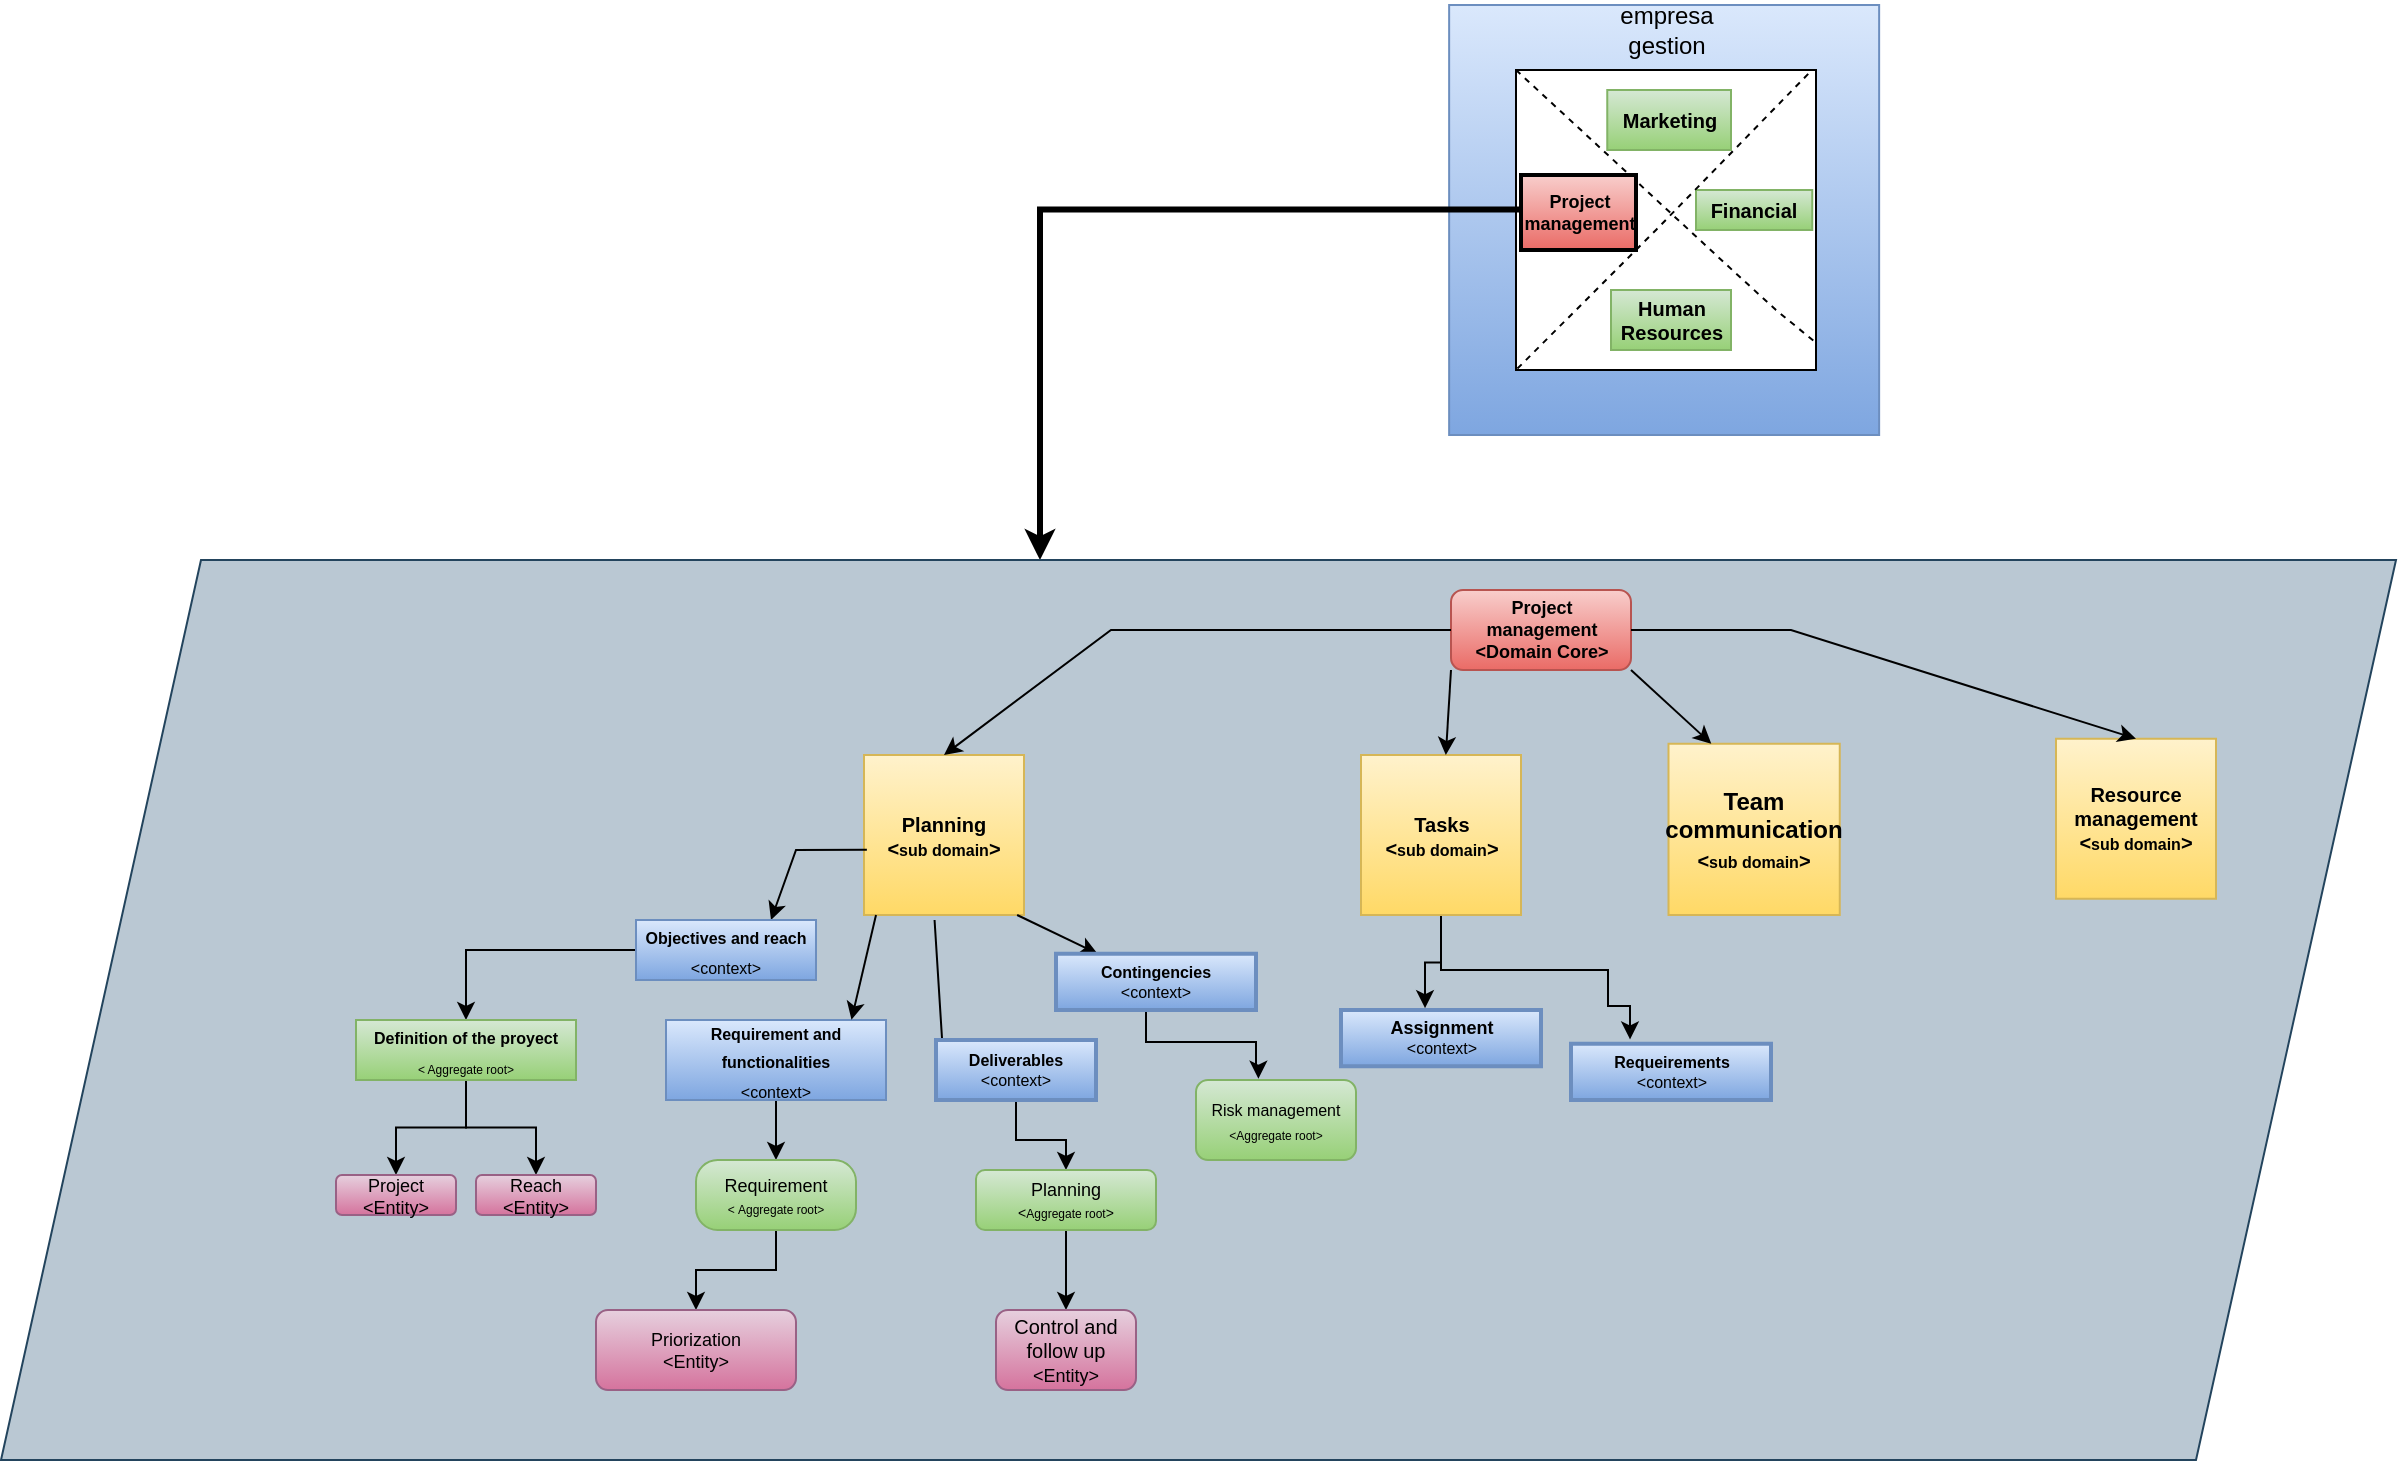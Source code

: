 <mxfile pages="3">
    <diagram name="Big picture" id="EhTv1FgZOLmub-iZFXjU">
        <mxGraphModel dx="1887" dy="421" grid="1" gridSize="10" guides="1" tooltips="1" connect="1" arrows="1" fold="1" page="1" pageScale="1" pageWidth="1169" pageHeight="1654" math="0" shadow="0">
            <root>
                <mxCell id="0"/>
                <mxCell id="1" parent="0"/>
                <mxCell id="TwaV9ePW2tW9JlEbVONG-3" value="" style="whiteSpace=wrap;html=1;aspect=fixed;fillColor=#dae8fc;strokeColor=#6c8ebf;gradientColor=#7ea6e0;" parent="1" vertex="1">
                    <mxGeometry x="446.57" y="47.5" width="215" height="215" as="geometry"/>
                </mxCell>
                <mxCell id="TwaV9ePW2tW9JlEbVONG-4" value="empresa gestion" style="text;html=1;strokeColor=none;fillColor=none;align=center;verticalAlign=middle;whiteSpace=wrap;rounded=0;" parent="1" vertex="1">
                    <mxGeometry x="527.5" y="50" width="55" height="20" as="geometry"/>
                </mxCell>
                <mxCell id="TwaV9ePW2tW9JlEbVONG-5" value="" style="whiteSpace=wrap;html=1;aspect=fixed;" parent="1" vertex="1">
                    <mxGeometry x="480" y="80" width="150" height="150" as="geometry"/>
                </mxCell>
                <mxCell id="TwaV9ePW2tW9JlEbVONG-9" value="" style="endArrow=none;dashed=1;html=1;rounded=0;exitX=0;exitY=0;exitDx=0;exitDy=0;" parent="1" source="TwaV9ePW2tW9JlEbVONG-5" target="TwaV9ePW2tW9JlEbVONG-5" edge="1">
                    <mxGeometry width="50" height="50" relative="1" as="geometry">
                        <mxPoint x="503.13" y="100" as="sourcePoint"/>
                        <mxPoint x="553.13" y="50" as="targetPoint"/>
                        <Array as="points">
                            <mxPoint x="588.13" y="180"/>
                            <mxPoint x="610" y="200"/>
                        </Array>
                    </mxGeometry>
                </mxCell>
                <mxCell id="TwaV9ePW2tW9JlEbVONG-10" value="&lt;font size=&quot;1&quot;&gt;&lt;b&gt;Marketing&lt;/b&gt;&lt;/font&gt;" style="text;html=1;strokeColor=#82b366;fillColor=#d5e8d4;align=center;verticalAlign=middle;whiteSpace=wrap;rounded=0;gradientColor=#97d077;" parent="1" vertex="1">
                    <mxGeometry x="525.63" y="90" width="61.87" height="30" as="geometry"/>
                </mxCell>
                <mxCell id="TwaV9ePW2tW9JlEbVONG-11" value="&lt;b&gt;&lt;font style=&quot;font-size: 10px;&quot;&gt;Financial&lt;/font&gt;&lt;/b&gt;" style="text;html=1;strokeColor=#82b366;fillColor=#d5e8d4;align=center;verticalAlign=middle;whiteSpace=wrap;rounded=0;fontSize=6;gradientColor=#97d077;" parent="1" vertex="1">
                    <mxGeometry x="570" y="140" width="58.13" height="20" as="geometry"/>
                </mxCell>
                <mxCell id="TwaV9ePW2tW9JlEbVONG-12" value="&lt;b style=&quot;border-color: var(--border-color);&quot;&gt;&lt;font style=&quot;border-color: var(--border-color); font-size: 9px;&quot;&gt;Project management&lt;/font&gt;&lt;/b&gt;" style="text;html=1;strokeColor=#000000;fillColor=#f8cecc;align=center;verticalAlign=middle;whiteSpace=wrap;rounded=0;fontSize=6;gradientColor=#ea6b66;strokeWidth=2;" parent="1" vertex="1">
                    <mxGeometry x="482.5" y="132.5" width="57.5" height="37.5" as="geometry"/>
                </mxCell>
                <mxCell id="TwaV9ePW2tW9JlEbVONG-13" value="&lt;span style=&quot;font-size: 10px;&quot;&gt;&lt;b&gt;Human Resources&lt;/b&gt;&lt;/span&gt;" style="text;html=1;strokeColor=#82b366;fillColor=#d5e8d4;align=center;verticalAlign=middle;whiteSpace=wrap;rounded=0;fontSize=6;gradientColor=#97d077;" parent="1" vertex="1">
                    <mxGeometry x="527.5" y="190" width="60" height="30" as="geometry"/>
                </mxCell>
                <mxCell id="TwaV9ePW2tW9JlEbVONG-14" style="edgeStyle=orthogonalEdgeStyle;rounded=0;orthogonalLoop=1;jettySize=auto;html=1;labelBackgroundColor=none;labelBorderColor=#FFFFFF;fontSize=37;fontColor=default;strokeColor=#000000;strokeWidth=3;exitX=0.011;exitY=0.465;exitDx=0;exitDy=0;exitPerimeter=0;" parent="1" source="TwaV9ePW2tW9JlEbVONG-5" target="TwaV9ePW2tW9JlEbVONG-16" edge="1">
                    <mxGeometry relative="1" as="geometry">
                        <mxPoint x="460" y="150" as="sourcePoint"/>
                        <mxPoint x="242" y="265" as="targetPoint"/>
                        <Array as="points">
                            <mxPoint x="242" y="150"/>
                        </Array>
                    </mxGeometry>
                </mxCell>
                <mxCell id="TwaV9ePW2tW9JlEbVONG-16" value="" style="shape=parallelogram;perimeter=parallelogramPerimeter;whiteSpace=wrap;html=1;fixedSize=1;fontSize=6;size=100;fillColor=#bac8d3;strokeColor=#23445d;" parent="1" vertex="1">
                    <mxGeometry x="-277.5" y="325" width="1197.5" height="450" as="geometry"/>
                </mxCell>
                <mxCell id="TwaV9ePW2tW9JlEbVONG-17" value="&lt;b&gt;&lt;font style=&quot;font-size: 9px;&quot;&gt;Project management&lt;br&gt;&amp;lt;Domain Core&amp;gt;&lt;br&gt;&lt;/font&gt;&lt;/b&gt;" style="rounded=1;whiteSpace=wrap;html=1;fontSize=6;fillColor=#f8cecc;gradientColor=#ea6b66;strokeColor=#b85450;" parent="1" vertex="1">
                    <mxGeometry x="447.5" y="340" width="90" height="40" as="geometry"/>
                </mxCell>
                <mxCell id="pALoeMGBm3cE00kI_PIl-2" style="edgeStyle=orthogonalEdgeStyle;rounded=0;orthogonalLoop=1;jettySize=auto;html=1;entryX=0.42;entryY=-0.033;entryDx=0;entryDy=0;entryPerimeter=0;fontSize=16;" parent="1" source="TwaV9ePW2tW9JlEbVONG-29" target="pALoeMGBm3cE00kI_PIl-1" edge="1">
                    <mxGeometry relative="1" as="geometry"/>
                </mxCell>
                <mxCell id="pALoeMGBm3cE00kI_PIl-4" style="edgeStyle=orthogonalEdgeStyle;rounded=0;orthogonalLoop=1;jettySize=auto;html=1;entryX=0.295;entryY=-0.077;entryDx=0;entryDy=0;fontSize=16;exitX=0.5;exitY=1;exitDx=0;exitDy=0;entryPerimeter=0;" parent="1" source="TwaV9ePW2tW9JlEbVONG-29" target="pALoeMGBm3cE00kI_PIl-3" edge="1">
                    <mxGeometry relative="1" as="geometry">
                        <Array as="points">
                            <mxPoint x="442" y="530"/>
                            <mxPoint x="526" y="530"/>
                            <mxPoint x="526" y="548"/>
                        </Array>
                    </mxGeometry>
                </mxCell>
                <mxCell id="TwaV9ePW2tW9JlEbVONG-29" value="&lt;b&gt;&lt;font style=&quot;font-size: 10px;&quot;&gt;Tasks&lt;br&gt;&lt;/font&gt;&lt;/b&gt;&lt;b style=&quot;border-color: var(--border-color);&quot;&gt;&lt;font style=&quot;border-color: var(--border-color); font-size: 10px;&quot;&gt;&amp;lt;&lt;/font&gt;&lt;font style=&quot;border-color: var(--border-color); font-size: 8px;&quot;&gt;sub domain&lt;/font&gt;&lt;font style=&quot;border-color: var(--border-color); font-size: 10px;&quot;&gt;&amp;gt;&lt;/font&gt;&lt;/b&gt;&lt;b&gt;&lt;font style=&quot;font-size: 10px;&quot;&gt;&lt;br&gt;&lt;/font&gt;&lt;/b&gt;" style="whiteSpace=wrap;html=1;aspect=fixed;fontSize=6;fillColor=#fff2cc;gradientColor=#ffd966;strokeColor=#d6b656;strokeWidth=1;" parent="1" vertex="1">
                    <mxGeometry x="402.5" y="422.5" width="80" height="80" as="geometry"/>
                </mxCell>
                <mxCell id="TwaV9ePW2tW9JlEbVONG-30" value="&lt;b&gt;&lt;font style=&quot;font-size: 12px;&quot;&gt;Team communication&lt;br&gt;&lt;/font&gt;&lt;/b&gt;&lt;b style=&quot;border-color: var(--border-color);&quot;&gt;&lt;font style=&quot;border-color: var(--border-color); font-size: 10px;&quot;&gt;&amp;lt;&lt;/font&gt;&lt;font style=&quot;border-color: var(--border-color); font-size: 8px;&quot;&gt;sub domain&lt;/font&gt;&lt;font style=&quot;border-color: var(--border-color); font-size: 10px;&quot;&gt;&amp;gt;&lt;/font&gt;&lt;/b&gt;&lt;b&gt;&lt;font style=&quot;font-size: 12px;&quot;&gt;&lt;br&gt;&lt;/font&gt;&lt;/b&gt;" style="whiteSpace=wrap;html=1;aspect=fixed;fontSize=6;fillColor=#fff2cc;gradientColor=#ffd966;strokeColor=#d6b656;" parent="1" vertex="1">
                    <mxGeometry x="556.25" y="416.87" width="85.63" height="85.63" as="geometry"/>
                </mxCell>
                <mxCell id="TwaV9ePW2tW9JlEbVONG-31" value="&lt;b&gt;&lt;font style=&quot;font-size: 10px;&quot;&gt;Resource management&lt;br&gt;&lt;/font&gt;&lt;/b&gt;&lt;b style=&quot;border-color: var(--border-color);&quot;&gt;&lt;font style=&quot;border-color: var(--border-color); font-size: 10px;&quot;&gt;&amp;lt;&lt;/font&gt;&lt;font style=&quot;border-color: var(--border-color); font-size: 8px;&quot;&gt;sub domain&lt;/font&gt;&lt;font style=&quot;border-color: var(--border-color); font-size: 10px;&quot;&gt;&amp;gt;&lt;/font&gt;&lt;/b&gt;&lt;b&gt;&lt;font style=&quot;font-size: 10px;&quot;&gt;&lt;br&gt;&lt;/font&gt;&lt;/b&gt;" style="whiteSpace=wrap;html=1;aspect=fixed;fontSize=6;fillColor=#fff2cc;gradientColor=#ffd966;strokeColor=#d6b656;" parent="1" vertex="1">
                    <mxGeometry x="750" y="414.37" width="80" height="80" as="geometry"/>
                </mxCell>
                <mxCell id="TwaV9ePW2tW9JlEbVONG-34" value="" style="endArrow=classic;html=1;rounded=0;fontSize=6;exitX=1;exitY=0.5;exitDx=0;exitDy=0;entryX=0.5;entryY=0;entryDx=0;entryDy=0;" parent="1" source="TwaV9ePW2tW9JlEbVONG-17" target="TwaV9ePW2tW9JlEbVONG-31" edge="1">
                    <mxGeometry width="50" height="50" relative="1" as="geometry">
                        <mxPoint x="547.5" y="370" as="sourcePoint"/>
                        <mxPoint x="597.5" y="320" as="targetPoint"/>
                        <Array as="points">
                            <mxPoint x="617.5" y="360"/>
                        </Array>
                    </mxGeometry>
                </mxCell>
                <mxCell id="TwaV9ePW2tW9JlEbVONG-36" value="" style="endArrow=classic;html=1;rounded=0;fontSize=6;exitX=0;exitY=1;exitDx=0;exitDy=0;" parent="1" source="TwaV9ePW2tW9JlEbVONG-17" target="TwaV9ePW2tW9JlEbVONG-29" edge="1">
                    <mxGeometry width="50" height="50" relative="1" as="geometry">
                        <mxPoint x="457.5" y="380" as="sourcePoint"/>
                        <mxPoint x="527.5" y="350" as="targetPoint"/>
                    </mxGeometry>
                </mxCell>
                <mxCell id="TwaV9ePW2tW9JlEbVONG-38" value="" style="endArrow=classic;html=1;rounded=0;fontSize=6;entryX=0.25;entryY=0;entryDx=0;entryDy=0;exitX=1;exitY=1;exitDx=0;exitDy=0;" parent="1" source="TwaV9ePW2tW9JlEbVONG-17" target="TwaV9ePW2tW9JlEbVONG-30" edge="1">
                    <mxGeometry width="50" height="50" relative="1" as="geometry">
                        <mxPoint x="522.5" y="380" as="sourcePoint"/>
                        <mxPoint x="574.5" y="340" as="targetPoint"/>
                    </mxGeometry>
                </mxCell>
                <mxCell id="TwaV9ePW2tW9JlEbVONG-43" value="&lt;b&gt;&lt;font style=&quot;font-size: 10px;&quot;&gt;Planning&lt;br&gt;&amp;lt;&lt;/font&gt;&lt;font style=&quot;font-size: 8px;&quot;&gt;sub domain&lt;/font&gt;&lt;font style=&quot;font-size: 10px;&quot;&gt;&amp;gt;&lt;br&gt;&lt;/font&gt;&lt;/b&gt;" style="whiteSpace=wrap;html=1;aspect=fixed;fontSize=6;fillColor=#fff2cc;gradientColor=#ffd966;strokeColor=#d6b656;" parent="1" vertex="1">
                    <mxGeometry x="154" y="422.5" width="80" height="80" as="geometry"/>
                </mxCell>
                <mxCell id="TwaV9ePW2tW9JlEbVONG-44" value="" style="endArrow=classic;html=1;rounded=0;fontSize=6;entryX=0.5;entryY=0;entryDx=0;entryDy=0;" parent="1" source="TwaV9ePW2tW9JlEbVONG-17" target="TwaV9ePW2tW9JlEbVONG-43" edge="1">
                    <mxGeometry width="50" height="50" relative="1" as="geometry">
                        <mxPoint x="348" y="360" as="sourcePoint"/>
                        <mxPoint x="297.5" y="370" as="targetPoint"/>
                        <Array as="points">
                            <mxPoint x="277.5" y="360"/>
                        </Array>
                    </mxGeometry>
                </mxCell>
                <mxCell id="TwaV9ePW2tW9JlEbVONG-46" value="" style="endArrow=none;dashed=1;html=1;rounded=0;exitX=0.974;exitY=0.013;exitDx=0;exitDy=0;exitPerimeter=0;entryX=0;entryY=1;entryDx=0;entryDy=0;" parent="1" source="TwaV9ePW2tW9JlEbVONG-5" target="TwaV9ePW2tW9JlEbVONG-5" edge="1">
                    <mxGeometry width="50" height="50" relative="1" as="geometry">
                        <mxPoint x="361.38" y="80.5" as="sourcePoint"/>
                        <mxPoint x="489.38" y="207.5" as="targetPoint"/>
                        <Array as="points">
                            <mxPoint x="550" y="160"/>
                        </Array>
                    </mxGeometry>
                </mxCell>
                <mxCell id="TwaV9ePW2tW9JlEbVONG-49" value="" style="endArrow=classic;html=1;rounded=0;fontSize=12;entryX=0.75;entryY=0;entryDx=0;entryDy=0;exitX=0.018;exitY=0.592;exitDx=0;exitDy=0;exitPerimeter=0;" parent="1" source="TwaV9ePW2tW9JlEbVONG-43" target="TwaV9ePW2tW9JlEbVONG-50" edge="1">
                    <mxGeometry width="50" height="50" relative="1" as="geometry">
                        <mxPoint x="176.85" y="506.25" as="sourcePoint"/>
                        <mxPoint x="226.85" y="456.25" as="targetPoint"/>
                        <Array as="points">
                            <mxPoint x="120" y="470"/>
                        </Array>
                    </mxGeometry>
                </mxCell>
                <mxCell id="-10_QFS61-5W1hWaJ5v4-3" value="" style="edgeStyle=orthogonalEdgeStyle;rounded=0;orthogonalLoop=1;jettySize=auto;html=1;fontSize=9;" parent="1" source="TwaV9ePW2tW9JlEbVONG-50" target="-10_QFS61-5W1hWaJ5v4-1" edge="1">
                    <mxGeometry relative="1" as="geometry"/>
                </mxCell>
                <mxCell id="TwaV9ePW2tW9JlEbVONG-50" value="&lt;font style=&quot;font-size: 8px;&quot;&gt;&lt;b&gt;Objectives and reach&lt;/b&gt;&lt;br&gt;&amp;lt;context&lt;/font&gt;&lt;span style=&quot;font-size: 8px; background-color: initial;&quot;&gt;&amp;gt;&lt;/span&gt;" style="rounded=0;whiteSpace=wrap;html=1;strokeWidth=1;fontSize=12;fillColor=#dae8fc;strokeColor=#6c8ebf;gradientColor=#7ea6e0;" parent="1" vertex="1">
                    <mxGeometry x="40" y="505" width="90" height="30" as="geometry"/>
                </mxCell>
                <mxCell id="-10_QFS61-5W1hWaJ5v4-12" value="" style="edgeStyle=orthogonalEdgeStyle;rounded=0;orthogonalLoop=1;jettySize=auto;html=1;fontSize=9;" parent="1" source="TwaV9ePW2tW9JlEbVONG-52" target="-10_QFS61-5W1hWaJ5v4-11" edge="1">
                    <mxGeometry relative="1" as="geometry"/>
                </mxCell>
                <mxCell id="TwaV9ePW2tW9JlEbVONG-52" value="&lt;font style=&quot;font-size: 8px;&quot;&gt;&lt;b&gt;Requirement and functionalities&lt;/b&gt;&lt;br&gt;&lt;font style=&quot;border-color: var(--border-color);&quot;&gt;&amp;lt;context&lt;/font&gt;&amp;gt;&lt;br&gt;&lt;/font&gt;" style="rounded=0;whiteSpace=wrap;html=1;strokeWidth=1;fontSize=12;fillColor=#dae8fc;gradientColor=#7ea6e0;strokeColor=#6c8ebf;" parent="1" vertex="1">
                    <mxGeometry x="55" y="555" width="110" height="40" as="geometry"/>
                </mxCell>
                <mxCell id="TwaV9ePW2tW9JlEbVONG-56" value="" style="endArrow=classic;html=1;rounded=0;fontSize=8;" parent="1" target="TwaV9ePW2tW9JlEbVONG-57" edge="1">
                    <mxGeometry width="50" height="50" relative="1" as="geometry">
                        <mxPoint x="230.57" y="502.5" as="sourcePoint"/>
                        <mxPoint x="280.57" y="452.5" as="targetPoint"/>
                    </mxGeometry>
                </mxCell>
                <mxCell id="-10_QFS61-5W1hWaJ5v4-25" style="edgeStyle=orthogonalEdgeStyle;rounded=0;orthogonalLoop=1;jettySize=auto;html=1;entryX=0.39;entryY=-0.016;entryDx=0;entryDy=0;fontSize=10;entryPerimeter=0;" parent="1" source="TwaV9ePW2tW9JlEbVONG-57" target="-10_QFS61-5W1hWaJ5v4-24" edge="1">
                    <mxGeometry relative="1" as="geometry">
                        <Array as="points">
                            <mxPoint x="295" y="566"/>
                            <mxPoint x="350" y="566"/>
                            <mxPoint x="350" y="580"/>
                            <mxPoint x="351" y="580"/>
                        </Array>
                    </mxGeometry>
                </mxCell>
                <mxCell id="TwaV9ePW2tW9JlEbVONG-57" value="&lt;font style=&quot;border-color: var(--border-color);&quot;&gt;&lt;b&gt;Contingencies&lt;/b&gt;&lt;br&gt;&amp;lt;context&lt;/font&gt;&amp;gt;" style="rounded=0;whiteSpace=wrap;html=1;strokeColor=#6c8ebf;strokeWidth=2;fontSize=8;fillColor=#dae8fc;gradientColor=#7ea6e0;" parent="1" vertex="1">
                    <mxGeometry x="250" y="521.87" width="100" height="28.13" as="geometry"/>
                </mxCell>
                <mxCell id="TwaV9ePW2tW9JlEbVONG-58" value="" style="endArrow=classic;html=1;rounded=0;fontSize=8;exitX=0.441;exitY=1.031;exitDx=0;exitDy=0;exitPerimeter=0;entryX=0.127;entryY=0.001;entryDx=0;entryDy=0;entryPerimeter=0;" parent="1" source="TwaV9ePW2tW9JlEbVONG-43" target="TwaV9ePW2tW9JlEbVONG-59" edge="1">
                    <mxGeometry width="50" height="50" relative="1" as="geometry">
                        <mxPoint x="240" y="530" as="sourcePoint"/>
                        <mxPoint x="290" y="480" as="targetPoint"/>
                        <Array as="points">
                            <mxPoint x="194" y="580"/>
                        </Array>
                    </mxGeometry>
                </mxCell>
                <mxCell id="-10_QFS61-5W1hWaJ5v4-18" value="" style="edgeStyle=orthogonalEdgeStyle;rounded=0;orthogonalLoop=1;jettySize=auto;html=1;fontSize=9;" parent="1" source="TwaV9ePW2tW9JlEbVONG-59" target="-10_QFS61-5W1hWaJ5v4-16" edge="1">
                    <mxGeometry relative="1" as="geometry"/>
                </mxCell>
                <mxCell id="TwaV9ePW2tW9JlEbVONG-59" value="&lt;b&gt;Deliverables&lt;/b&gt;&lt;br&gt;&lt;font style=&quot;border-color: var(--border-color);&quot;&gt;&amp;lt;context&lt;/font&gt;&amp;gt;" style="rounded=0;whiteSpace=wrap;html=1;strokeColor=#6c8ebf;strokeWidth=2;fontSize=8;fillColor=#dae8fc;gradientColor=#7ea6e0;" parent="1" vertex="1">
                    <mxGeometry x="190" y="565" width="80" height="30" as="geometry"/>
                </mxCell>
                <mxCell id="TwaV9ePW2tW9JlEbVONG-61" value="" style="endArrow=classic;html=1;rounded=0;fontSize=8;entryX=0.843;entryY=-0.003;entryDx=0;entryDy=0;entryPerimeter=0;" parent="1" target="TwaV9ePW2tW9JlEbVONG-52" edge="1">
                    <mxGeometry width="50" height="50" relative="1" as="geometry">
                        <mxPoint x="160" y="502.5" as="sourcePoint"/>
                        <mxPoint x="210" y="452.5" as="targetPoint"/>
                    </mxGeometry>
                </mxCell>
                <mxCell id="-10_QFS61-5W1hWaJ5v4-8" style="edgeStyle=orthogonalEdgeStyle;rounded=0;orthogonalLoop=1;jettySize=auto;html=1;entryX=0.5;entryY=0;entryDx=0;entryDy=0;fontSize=9;" parent="1" source="-10_QFS61-5W1hWaJ5v4-1" target="tFsjpdxvAFt-X9PQOU-2-1" edge="1">
                    <mxGeometry relative="1" as="geometry"/>
                </mxCell>
                <mxCell id="J9vFla8tbEjrIXSYD-Fh-1" style="edgeStyle=orthogonalEdgeStyle;rounded=0;orthogonalLoop=1;jettySize=auto;html=1;entryX=0.5;entryY=0;entryDx=0;entryDy=0;" parent="1" source="-10_QFS61-5W1hWaJ5v4-1" target="-10_QFS61-5W1hWaJ5v4-4" edge="1">
                    <mxGeometry relative="1" as="geometry"/>
                </mxCell>
                <mxCell id="-10_QFS61-5W1hWaJ5v4-1" value="&lt;span style=&quot;border-color: var(--border-color);&quot;&gt;&lt;font style=&quot;font-size: 8px;&quot;&gt;&lt;b&gt;Definition of the proyect&lt;/b&gt;&lt;br&gt;&lt;/font&gt;&lt;/span&gt;&lt;font style=&quot;font-size: 6px;&quot;&gt;&amp;lt; Aggregate root&amp;gt;&lt;/font&gt;" style="rounded=0;whiteSpace=wrap;html=1;fillColor=#d5e8d4;gradientColor=#97d077;strokeColor=#82b366;" parent="1" vertex="1">
                    <mxGeometry x="-100" y="555" width="110" height="30" as="geometry"/>
                </mxCell>
                <mxCell id="-10_QFS61-5W1hWaJ5v4-4" value="Project&lt;br&gt;&amp;lt;Entity&amp;gt;" style="rounded=1;whiteSpace=wrap;html=1;fontSize=9;fillColor=#e6d0de;gradientColor=#d5739d;strokeColor=#996185;" parent="1" vertex="1">
                    <mxGeometry x="-110" y="632.5" width="60" height="20" as="geometry"/>
                </mxCell>
                <mxCell id="-10_QFS61-5W1hWaJ5v4-14" value="" style="edgeStyle=orthogonalEdgeStyle;rounded=0;orthogonalLoop=1;jettySize=auto;html=1;fontSize=9;" parent="1" source="-10_QFS61-5W1hWaJ5v4-11" target="-10_QFS61-5W1hWaJ5v4-13" edge="1">
                    <mxGeometry relative="1" as="geometry"/>
                </mxCell>
                <mxCell id="-10_QFS61-5W1hWaJ5v4-11" value="Requirement&lt;br&gt;&lt;font style=&quot;font-size: 6px;&quot;&gt;&amp;lt;&amp;nbsp;&lt;/font&gt;&lt;span style=&quot;font-size: 6px;&quot;&gt;Aggregate root&amp;gt;&lt;/span&gt;" style="rounded=1;whiteSpace=wrap;html=1;fontSize=9;arcSize=31;fillColor=#d5e8d4;gradientColor=#97d077;strokeColor=#82b366;" parent="1" vertex="1">
                    <mxGeometry x="70" y="625" width="80" height="35" as="geometry"/>
                </mxCell>
                <mxCell id="-10_QFS61-5W1hWaJ5v4-13" value="Priorization&lt;br&gt;&amp;lt;Entity&amp;gt;" style="rounded=1;whiteSpace=wrap;html=1;fontSize=9;fillColor=#e6d0de;gradientColor=#d5739d;strokeColor=#996185;" parent="1" vertex="1">
                    <mxGeometry x="20" y="700" width="100" height="40" as="geometry"/>
                </mxCell>
                <mxCell id="-10_QFS61-5W1hWaJ5v4-23" style="edgeStyle=orthogonalEdgeStyle;rounded=0;orthogonalLoop=1;jettySize=auto;html=1;fontSize=10;" parent="1" source="-10_QFS61-5W1hWaJ5v4-16" target="-10_QFS61-5W1hWaJ5v4-20" edge="1">
                    <mxGeometry relative="1" as="geometry">
                        <Array as="points">
                            <mxPoint x="255" y="690"/>
                            <mxPoint x="255" y="690"/>
                        </Array>
                    </mxGeometry>
                </mxCell>
                <mxCell id="-10_QFS61-5W1hWaJ5v4-16" value="Planning&lt;br&gt;&lt;font style=&quot;font-size: 7px;&quot;&gt;&amp;lt;&lt;span style=&quot;font-size: 6px;&quot;&gt;Aggregate root&lt;/span&gt;&amp;gt;&lt;/font&gt;" style="rounded=1;whiteSpace=wrap;html=1;fontSize=9;fillColor=#d5e8d4;gradientColor=#97d077;strokeColor=#82b366;" parent="1" vertex="1">
                    <mxGeometry x="210" y="630" width="90" height="30" as="geometry"/>
                </mxCell>
                <mxCell id="-10_QFS61-5W1hWaJ5v4-20" value="&lt;font style=&quot;font-size: 10px;&quot;&gt;Control and follow up&lt;br&gt;&lt;span style=&quot;font-size: 9px;&quot;&gt;&amp;lt;Entity&amp;gt;&lt;/span&gt;&lt;br&gt;&lt;/font&gt;" style="rounded=1;whiteSpace=wrap;html=1;fontSize=9;fillColor=#e6d0de;gradientColor=#d5739d;strokeColor=#996185;" parent="1" vertex="1">
                    <mxGeometry x="220" y="700" width="70" height="40" as="geometry"/>
                </mxCell>
                <mxCell id="-10_QFS61-5W1hWaJ5v4-24" value="&lt;font style=&quot;&quot;&gt;&lt;font style=&quot;font-size: 8px;&quot;&gt;Risk management&lt;/font&gt;&lt;br&gt;&lt;span style=&quot;font-size: 6px;&quot;&gt;&amp;lt;Aggregate root&amp;gt;&lt;/span&gt;&lt;/font&gt;" style="rounded=1;whiteSpace=wrap;html=1;fontSize=10;fillColor=#d5e8d4;gradientColor=#97d077;strokeColor=#82b366;" parent="1" vertex="1">
                    <mxGeometry x="320" y="585" width="80" height="40" as="geometry"/>
                </mxCell>
                <mxCell id="tFsjpdxvAFt-X9PQOU-2-1" value="Reach&lt;br&gt;&amp;lt;Entity&amp;gt;" style="rounded=1;whiteSpace=wrap;html=1;fontSize=9;fillColor=#e6d0de;gradientColor=#d5739d;strokeColor=#996185;" parent="1" vertex="1">
                    <mxGeometry x="-40" y="632.5" width="60" height="20" as="geometry"/>
                </mxCell>
                <mxCell id="pALoeMGBm3cE00kI_PIl-1" value="&lt;span style=&quot;font-size: 9px;&quot;&gt;&lt;b&gt;Assignment&lt;/b&gt;&lt;/span&gt;&lt;br&gt;&lt;font style=&quot;border-color: var(--border-color);&quot;&gt;&amp;lt;context&lt;/font&gt;&amp;gt;" style="rounded=0;whiteSpace=wrap;html=1;strokeColor=#6c8ebf;strokeWidth=2;fontSize=8;fillColor=#dae8fc;gradientColor=#7ea6e0;" parent="1" vertex="1">
                    <mxGeometry x="392.5" y="550.0" width="100" height="28.13" as="geometry"/>
                </mxCell>
                <mxCell id="pALoeMGBm3cE00kI_PIl-3" value="&lt;b&gt;Requeirements&lt;/b&gt;&lt;br&gt;&lt;font style=&quot;border-color: var(--border-color);&quot;&gt;&amp;lt;context&lt;/font&gt;&amp;gt;" style="rounded=0;whiteSpace=wrap;html=1;strokeColor=#6c8ebf;strokeWidth=2;fontSize=8;fillColor=#dae8fc;gradientColor=#7ea6e0;" parent="1" vertex="1">
                    <mxGeometry x="507.5" y="566.87" width="100" height="28.13" as="geometry"/>
                </mxCell>
            </root>
        </mxGraphModel>
    </diagram>
    <diagram id="PATSGABEuXWA1msR2klv" name="Definición del proyecto [AR]">
        <mxGraphModel dx="1832" dy="821" grid="1" gridSize="10" guides="1" tooltips="1" connect="1" arrows="1" fold="1" page="0" pageScale="1" pageWidth="827" pageHeight="1169" math="0" shadow="0">
            <root>
                <mxCell id="0"/>
                <mxCell id="1" parent="0"/>
                <mxCell id="5eV6qOVttdxy42gXaa7F-19" value="" style="shape=partialRectangle;connectable=0;fillColor=none;top=0;left=0;bottom=0;right=0;editable=1;overflow=hidden;fontSize=6;" parent="1" vertex="1">
                    <mxGeometry x="-580" y="390" width="30" height="30" as="geometry">
                        <mxRectangle width="30" height="30" as="alternateBounds"/>
                    </mxGeometry>
                </mxCell>
                <mxCell id="TAuzvKMPzCSZMh6VZVLA-34" value="Project [E]" style="swimlane;fontStyle=0;childLayout=stackLayout;horizontal=1;startSize=26;horizontalStack=0;resizeParent=1;resizeParentMax=0;resizeLast=0;collapsible=1;marginBottom=0;align=center;fontSize=14;rounded=1;strokeWidth=1;fillColor=#f8cecc;gradientColor=#ea6b66;strokeColor=#b85450;swimlaneFillColor=default;shadow=1;" parent="1" vertex="1">
                    <mxGeometry x="-100" y="300" width="150" height="236" as="geometry"/>
                </mxCell>
                <mxCell id="TAuzvKMPzCSZMh6VZVLA-35" value="+ ProjectID" style="text;strokeColor=none;fillColor=none;spacingLeft=4;spacingRight=4;overflow=hidden;rotatable=0;points=[[0,0.5],[1,0.5]];portConstraint=eastwest;fontSize=12;" parent="TAuzvKMPzCSZMh6VZVLA-34" vertex="1">
                    <mxGeometry y="26" width="150" height="30" as="geometry"/>
                </mxCell>
                <mxCell id="TAuzvKMPzCSZMh6VZVLA-40" value="+ Name" style="text;strokeColor=none;fillColor=none;spacingLeft=4;spacingRight=4;overflow=hidden;rotatable=0;points=[[0,0.5],[1,0.5]];portConstraint=eastwest;fontSize=12;" parent="TAuzvKMPzCSZMh6VZVLA-34" vertex="1">
                    <mxGeometry y="56" width="150" height="30" as="geometry"/>
                </mxCell>
                <mxCell id="TAuzvKMPzCSZMh6VZVLA-41" value="+ Budget" style="text;strokeColor=none;fillColor=none;spacingLeft=4;spacingRight=4;overflow=hidden;rotatable=0;points=[[0,0.5],[1,0.5]];portConstraint=eastwest;fontSize=12;" parent="TAuzvKMPzCSZMh6VZVLA-34" vertex="1">
                    <mxGeometry y="86" width="150" height="30" as="geometry"/>
                </mxCell>
                <mxCell id="QFd8Fjtz_ypLIK6PHxXL-22" value="" style="endArrow=none;html=1;rounded=0;fontSize=16;entryX=1;entryY=0.867;entryDx=0;entryDy=0;entryPerimeter=0;" parent="TAuzvKMPzCSZMh6VZVLA-34" target="TAuzvKMPzCSZMh6VZVLA-41" edge="1">
                    <mxGeometry relative="1" as="geometry">
                        <mxPoint y="110" as="sourcePoint"/>
                        <mxPoint x="140" y="110" as="targetPoint"/>
                    </mxGeometry>
                </mxCell>
                <mxCell id="TAuzvKMPzCSZMh6VZVLA-43" value="+CreateProject" style="text;strokeColor=none;fillColor=none;spacingLeft=4;spacingRight=4;overflow=hidden;rotatable=0;points=[[0,0.5],[1,0.5]];portConstraint=eastwest;fontSize=12;" parent="TAuzvKMPzCSZMh6VZVLA-34" vertex="1">
                    <mxGeometry y="116" width="150" height="30" as="geometry"/>
                </mxCell>
                <mxCell id="8-eDMxkrpsbpjs9mODIZ-9" value="+DeleteSubProject" style="text;strokeColor=none;fillColor=none;spacingLeft=4;spacingRight=4;overflow=hidden;rotatable=0;points=[[0,0.5],[1,0.5]];portConstraint=eastwest;fontSize=12;" parent="TAuzvKMPzCSZMh6VZVLA-34" vertex="1">
                    <mxGeometry y="146" width="150" height="30" as="geometry"/>
                </mxCell>
                <mxCell id="8-eDMxkrpsbpjs9mODIZ-7" value="+ EditBudget" style="text;strokeColor=none;fillColor=none;spacingLeft=4;spacingRight=4;overflow=hidden;rotatable=0;points=[[0,0.5],[1,0.5]];portConstraint=eastwest;fontSize=12;" parent="TAuzvKMPzCSZMh6VZVLA-34" vertex="1">
                    <mxGeometry y="176" width="150" height="30" as="geometry"/>
                </mxCell>
                <mxCell id="8-eDMxkrpsbpjs9mODIZ-10" value="+ EditName" style="text;strokeColor=none;fillColor=none;spacingLeft=4;spacingRight=4;overflow=hidden;rotatable=0;points=[[0,0.5],[1,0.5]];portConstraint=eastwest;fontSize=12;" parent="TAuzvKMPzCSZMh6VZVLA-34" vertex="1">
                    <mxGeometry y="206" width="150" height="30" as="geometry"/>
                </mxCell>
                <mxCell id="TAuzvKMPzCSZMh6VZVLA-48" value="+ SubProyectID [OV]" style="swimlane;fontStyle=0;childLayout=stackLayout;horizontal=1;startSize=26;horizontalStack=0;resizeParent=1;resizeParentMax=0;resizeLast=0;collapsible=1;marginBottom=0;align=center;fontSize=14;rounded=1;strokeWidth=1;fillColor=#ffcd28;gradientColor=#ffa500;strokeColor=#d79b00;swimlaneFillColor=default;shadow=1;" parent="1" vertex="1">
                    <mxGeometry x="-310" y="326" width="160" height="126" as="geometry"/>
                </mxCell>
                <mxCell id="TAuzvKMPzCSZMh6VZVLA-49" value="+Value&lt;String&gt;" style="text;strokeColor=none;fillColor=none;spacingLeft=4;spacingRight=4;overflow=hidden;rotatable=0;points=[[0,0.5],[1,0.5]];portConstraint=eastwest;fontSize=12;" parent="TAuzvKMPzCSZMh6VZVLA-48" vertex="1">
                    <mxGeometry y="26" width="160" height="22" as="geometry"/>
                </mxCell>
                <mxCell id="TAuzvKMPzCSZMh6VZVLA-53" value="" style="line;strokeWidth=1;rotatable=0;dashed=0;labelPosition=right;align=left;verticalAlign=middle;spacingTop=0;spacingLeft=6;points=[];portConstraint=eastwest;rounded=1;fontSize=12;" parent="TAuzvKMPzCSZMh6VZVLA-48" vertex="1">
                    <mxGeometry y="48" width="160" height="10" as="geometry"/>
                </mxCell>
                <mxCell id="TAuzvKMPzCSZMh6VZVLA-50" value="+ValidateData()&#10;&#10;&#10;&#10;&#10;&#10;&#10;&#10;&#10;&#10;&#10;" style="text;strokeColor=none;fillColor=none;spacingLeft=4;spacingRight=4;overflow=hidden;rotatable=0;points=[[0,0.5],[1,0.5]];portConstraint=eastwest;fontSize=12;" parent="TAuzvKMPzCSZMh6VZVLA-48" vertex="1">
                    <mxGeometry y="58" width="160" height="30" as="geometry"/>
                </mxCell>
                <mxCell id="TAuzvKMPzCSZMh6VZVLA-51" value="+ValidateStructure()" style="text;strokeColor=none;fillColor=none;spacingLeft=4;spacingRight=4;overflow=hidden;rotatable=0;points=[[0,0.5],[1,0.5]];portConstraint=eastwest;fontSize=12;" parent="TAuzvKMPzCSZMh6VZVLA-48" vertex="1">
                    <mxGeometry y="88" width="160" height="38" as="geometry"/>
                </mxCell>
                <mxCell id="TAuzvKMPzCSZMh6VZVLA-52" value="" style="edgeStyle=orthogonalEdgeStyle;rounded=0;orthogonalLoop=1;jettySize=auto;html=1;fontSize=12;entryX=0.995;entryY=0.099;entryDx=0;entryDy=0;entryPerimeter=0;" parent="1" source="TAuzvKMPzCSZMh6VZVLA-35" target="TAuzvKMPzCSZMh6VZVLA-48" edge="1">
                    <mxGeometry relative="1" as="geometry">
                        <Array as="points">
                            <mxPoint x="-140" y="338"/>
                            <mxPoint x="-140" y="338"/>
                        </Array>
                    </mxGeometry>
                </mxCell>
                <mxCell id="TAuzvKMPzCSZMh6VZVLA-64" value="Name [OV]" style="swimlane;fontStyle=0;childLayout=stackLayout;horizontal=1;startSize=26;horizontalStack=0;resizeParent=1;resizeParentMax=0;resizeLast=0;collapsible=1;marginBottom=0;align=center;fontSize=14;rounded=1;strokeWidth=1;fillColor=#ffcd28;gradientColor=#ffa500;strokeColor=#d79b00;shadow=1;" parent="1" vertex="1">
                    <mxGeometry x="130" y="452" width="160" height="116" as="geometry"/>
                </mxCell>
                <mxCell id="TAuzvKMPzCSZMh6VZVLA-65" value="+Value&lt;String&gt;" style="text;strokeColor=none;fillColor=none;spacingLeft=4;spacingRight=4;overflow=hidden;rotatable=0;points=[[0,0.5],[1,0.5]];portConstraint=eastwest;fontSize=12;" parent="TAuzvKMPzCSZMh6VZVLA-64" vertex="1">
                    <mxGeometry y="26" width="160" height="30" as="geometry"/>
                </mxCell>
                <mxCell id="8-eDMxkrpsbpjs9mODIZ-4" value="" style="endArrow=none;html=1;rounded=0;" parent="TAuzvKMPzCSZMh6VZVLA-64" edge="1">
                    <mxGeometry relative="1" as="geometry">
                        <mxPoint y="60" as="sourcePoint"/>
                        <mxPoint x="160" y="60" as="targetPoint"/>
                    </mxGeometry>
                </mxCell>
                <mxCell id="TAuzvKMPzCSZMh6VZVLA-67" value="+ValidateMinLength()" style="text;strokeColor=none;fillColor=none;spacingLeft=4;spacingRight=4;overflow=hidden;rotatable=0;points=[[0,0.5],[1,0.5]];portConstraint=eastwest;fontSize=12;" parent="TAuzvKMPzCSZMh6VZVLA-64" vertex="1">
                    <mxGeometry y="56" width="160" height="30" as="geometry"/>
                </mxCell>
                <mxCell id="8-eDMxkrpsbpjs9mODIZ-6" value="+ValidateMaxLength()" style="text;strokeColor=none;fillColor=none;spacingLeft=4;spacingRight=4;overflow=hidden;rotatable=0;points=[[0,0.5],[1,0.5]];portConstraint=eastwest;fontSize=12;" parent="TAuzvKMPzCSZMh6VZVLA-64" vertex="1">
                    <mxGeometry y="86" width="160" height="30" as="geometry"/>
                </mxCell>
                <mxCell id="0ojJ6RlK5Q9QgNBRO4Vx-14" value="Definition of the project [AR]" style="shape=table;startSize=30;container=1;collapsible=1;childLayout=tableLayout;fixedRows=1;rowLines=0;fontStyle=1;align=center;resizeLast=1;rounded=1;shadow=1;fillColor=#d5e8d4;gradientColor=#97d077;strokeColor=#82b366;swimlaneFillColor=default;strokeWidth=3;" parent="1" vertex="1">
                    <mxGeometry x="-605" y="120" width="230" height="480" as="geometry"/>
                </mxCell>
                <mxCell id="0ojJ6RlK5Q9QgNBRO4Vx-15" value="" style="shape=tableRow;horizontal=0;startSize=0;swimlaneHead=0;swimlaneBody=0;fillColor=none;collapsible=0;dropTarget=0;points=[[0,0.5],[1,0.5]];portConstraint=eastwest;top=0;left=0;right=0;bottom=1;rounded=1;shadow=1;" parent="0ojJ6RlK5Q9QgNBRO4Vx-14" vertex="1">
                    <mxGeometry y="30" width="230" height="30" as="geometry"/>
                </mxCell>
                <mxCell id="0ojJ6RlK5Q9QgNBRO4Vx-16" value="ID " style="shape=partialRectangle;connectable=0;fillColor=none;top=0;left=0;bottom=0;right=0;fontStyle=1;overflow=hidden;rounded=1;shadow=1;" parent="0ojJ6RlK5Q9QgNBRO4Vx-15" vertex="1">
                    <mxGeometry width="30" height="30" as="geometry">
                        <mxRectangle width="30" height="30" as="alternateBounds"/>
                    </mxGeometry>
                </mxCell>
                <mxCell id="0ojJ6RlK5Q9QgNBRO4Vx-17" value="Project&lt;UUID&gt;" style="shape=partialRectangle;connectable=0;fillColor=none;top=0;left=0;bottom=0;right=0;align=left;spacingLeft=6;fontStyle=5;overflow=hidden;rounded=1;shadow=1;" parent="0ojJ6RlK5Q9QgNBRO4Vx-15" vertex="1">
                    <mxGeometry x="30" width="200" height="30" as="geometry">
                        <mxRectangle width="200" height="30" as="alternateBounds"/>
                    </mxGeometry>
                </mxCell>
                <mxCell id="0ojJ6RlK5Q9QgNBRO4Vx-21" value="" style="shape=tableRow;horizontal=0;startSize=0;swimlaneHead=0;swimlaneBody=0;fillColor=none;collapsible=0;dropTarget=0;points=[[0,0.5],[1,0.5]];portConstraint=eastwest;top=0;left=0;right=0;bottom=0;rounded=1;shadow=1;" parent="0ojJ6RlK5Q9QgNBRO4Vx-14" vertex="1">
                    <mxGeometry y="60" width="230" height="30" as="geometry"/>
                </mxCell>
                <mxCell id="0ojJ6RlK5Q9QgNBRO4Vx-22" value="E" style="shape=partialRectangle;connectable=0;fillColor=none;top=0;left=0;bottom=0;right=0;editable=1;overflow=hidden;rounded=1;shadow=1;" parent="0ojJ6RlK5Q9QgNBRO4Vx-21" vertex="1">
                    <mxGeometry width="30" height="30" as="geometry">
                        <mxRectangle width="30" height="30" as="alternateBounds"/>
                    </mxGeometry>
                </mxCell>
                <mxCell id="0ojJ6RlK5Q9QgNBRO4Vx-23" value="Reach" style="shape=partialRectangle;connectable=0;fillColor=none;top=0;left=0;bottom=0;right=0;align=left;spacingLeft=6;overflow=hidden;rounded=1;shadow=1;" parent="0ojJ6RlK5Q9QgNBRO4Vx-21" vertex="1">
                    <mxGeometry x="30" width="200" height="30" as="geometry">
                        <mxRectangle width="200" height="30" as="alternateBounds"/>
                    </mxGeometry>
                </mxCell>
                <mxCell id="0ojJ6RlK5Q9QgNBRO4Vx-18" value="" style="shape=tableRow;horizontal=0;startSize=0;swimlaneHead=0;swimlaneBody=0;fillColor=none;collapsible=0;dropTarget=0;points=[[0,0.5],[1,0.5]];portConstraint=eastwest;top=0;left=0;right=0;bottom=0;rounded=1;shadow=1;" parent="0ojJ6RlK5Q9QgNBRO4Vx-14" vertex="1">
                    <mxGeometry y="90" width="230" height="30" as="geometry"/>
                </mxCell>
                <mxCell id="0ojJ6RlK5Q9QgNBRO4Vx-19" value="E" style="shape=partialRectangle;connectable=0;fillColor=none;top=0;left=0;bottom=0;right=0;editable=1;overflow=hidden;rounded=1;shadow=1;" parent="0ojJ6RlK5Q9QgNBRO4Vx-18" vertex="1">
                    <mxGeometry width="30" height="30" as="geometry">
                        <mxRectangle width="30" height="30" as="alternateBounds"/>
                    </mxGeometry>
                </mxCell>
                <mxCell id="0ojJ6RlK5Q9QgNBRO4Vx-20" value="Project" style="shape=partialRectangle;connectable=0;fillColor=none;top=0;left=0;bottom=0;right=0;align=left;spacingLeft=6;overflow=hidden;rounded=1;shadow=1;" parent="0ojJ6RlK5Q9QgNBRO4Vx-18" vertex="1">
                    <mxGeometry x="30" width="200" height="30" as="geometry">
                        <mxRectangle width="200" height="30" as="alternateBounds"/>
                    </mxGeometry>
                </mxCell>
                <mxCell id="0ojJ6RlK5Q9QgNBRO4Vx-24" value="" style="shape=tableRow;horizontal=0;startSize=0;swimlaneHead=0;swimlaneBody=0;fillColor=none;collapsible=0;dropTarget=0;points=[[0,0.5],[1,0.5]];portConstraint=eastwest;top=0;left=0;right=0;bottom=0;rounded=1;shadow=1;" parent="0ojJ6RlK5Q9QgNBRO4Vx-14" vertex="1">
                    <mxGeometry y="120" width="230" height="30" as="geometry"/>
                </mxCell>
                <mxCell id="0ojJ6RlK5Q9QgNBRO4Vx-25" value="OV" style="shape=partialRectangle;connectable=0;fillColor=none;top=0;left=0;bottom=0;right=0;editable=1;overflow=hidden;rounded=1;shadow=1;" parent="0ojJ6RlK5Q9QgNBRO4Vx-24" vertex="1">
                    <mxGeometry width="30" height="30" as="geometry">
                        <mxRectangle width="30" height="30" as="alternateBounds"/>
                    </mxGeometry>
                </mxCell>
                <mxCell id="0ojJ6RlK5Q9QgNBRO4Vx-26" value="DateStart" style="shape=partialRectangle;connectable=0;fillColor=none;top=0;left=0;bottom=0;right=0;align=left;spacingLeft=6;overflow=hidden;rounded=1;shadow=1;" parent="0ojJ6RlK5Q9QgNBRO4Vx-24" vertex="1">
                    <mxGeometry x="30" width="200" height="30" as="geometry">
                        <mxRectangle width="200" height="30" as="alternateBounds"/>
                    </mxGeometry>
                </mxCell>
                <mxCell id="0ojJ6RlK5Q9QgNBRO4Vx-27" value="" style="shape=tableRow;horizontal=0;startSize=0;swimlaneHead=0;swimlaneBody=0;fillColor=none;collapsible=0;dropTarget=0;points=[[0,0.5],[1,0.5]];portConstraint=eastwest;top=0;left=0;right=0;bottom=0;rounded=1;shadow=1;" parent="0ojJ6RlK5Q9QgNBRO4Vx-14" vertex="1">
                    <mxGeometry y="150" width="230" height="30" as="geometry"/>
                </mxCell>
                <mxCell id="0ojJ6RlK5Q9QgNBRO4Vx-28" value="OV" style="shape=partialRectangle;connectable=0;fillColor=none;top=0;left=0;bottom=0;right=0;editable=1;overflow=hidden;rounded=1;shadow=1;" parent="0ojJ6RlK5Q9QgNBRO4Vx-27" vertex="1">
                    <mxGeometry width="30" height="30" as="geometry">
                        <mxRectangle width="30" height="30" as="alternateBounds"/>
                    </mxGeometry>
                </mxCell>
                <mxCell id="0ojJ6RlK5Q9QgNBRO4Vx-29" value="DateEnd" style="shape=partialRectangle;connectable=0;fillColor=none;top=0;left=0;bottom=0;right=0;align=left;spacingLeft=6;overflow=hidden;rounded=1;shadow=1;" parent="0ojJ6RlK5Q9QgNBRO4Vx-27" vertex="1">
                    <mxGeometry x="30" width="200" height="30" as="geometry">
                        <mxRectangle width="200" height="30" as="alternateBounds"/>
                    </mxGeometry>
                </mxCell>
                <mxCell id="0ojJ6RlK5Q9QgNBRO4Vx-30" value="" style="shape=tableRow;horizontal=0;startSize=0;swimlaneHead=0;swimlaneBody=0;fillColor=none;collapsible=0;dropTarget=0;points=[[0,0.5],[1,0.5]];portConstraint=eastwest;top=0;left=0;right=0;bottom=0;rounded=1;shadow=1;" parent="0ojJ6RlK5Q9QgNBRO4Vx-14" vertex="1">
                    <mxGeometry y="180" width="230" height="30" as="geometry"/>
                </mxCell>
                <mxCell id="0ojJ6RlK5Q9QgNBRO4Vx-31" value="OV" style="shape=partialRectangle;connectable=0;fillColor=none;top=0;left=0;bottom=0;right=0;editable=1;overflow=hidden;rounded=1;shadow=1;" parent="0ojJ6RlK5Q9QgNBRO4Vx-30" vertex="1">
                    <mxGeometry width="30" height="30" as="geometry">
                        <mxRectangle width="30" height="30" as="alternateBounds"/>
                    </mxGeometry>
                </mxCell>
                <mxCell id="0ojJ6RlK5Q9QgNBRO4Vx-32" value="State" style="shape=partialRectangle;connectable=0;fillColor=none;top=0;left=0;bottom=0;right=0;align=left;spacingLeft=6;overflow=hidden;rounded=1;shadow=1;" parent="0ojJ6RlK5Q9QgNBRO4Vx-30" vertex="1">
                    <mxGeometry x="30" width="200" height="30" as="geometry">
                        <mxRectangle width="200" height="30" as="alternateBounds"/>
                    </mxGeometry>
                </mxCell>
                <mxCell id="0ojJ6RlK5Q9QgNBRO4Vx-33" value="" style="shape=tableRow;horizontal=0;startSize=0;swimlaneHead=0;swimlaneBody=0;fillColor=none;collapsible=0;dropTarget=0;points=[[0,0.5],[1,0.5]];portConstraint=eastwest;top=0;left=0;right=0;bottom=0;rounded=1;shadow=1;" parent="0ojJ6RlK5Q9QgNBRO4Vx-14" vertex="1">
                    <mxGeometry y="210" width="230" height="30" as="geometry"/>
                </mxCell>
                <mxCell id="0ojJ6RlK5Q9QgNBRO4Vx-34" value="OV" style="shape=partialRectangle;connectable=0;fillColor=none;top=0;left=0;bottom=0;right=0;editable=1;overflow=hidden;rounded=1;shadow=1;" parent="0ojJ6RlK5Q9QgNBRO4Vx-33" vertex="1">
                    <mxGeometry width="30" height="30" as="geometry">
                        <mxRectangle width="30" height="30" as="alternateBounds"/>
                    </mxGeometry>
                </mxCell>
                <mxCell id="0ojJ6RlK5Q9QgNBRO4Vx-35" value="Description" style="shape=partialRectangle;connectable=0;fillColor=none;top=0;left=0;bottom=0;right=0;align=left;spacingLeft=6;overflow=hidden;rounded=1;shadow=1;" parent="0ojJ6RlK5Q9QgNBRO4Vx-33" vertex="1">
                    <mxGeometry x="30" width="200" height="30" as="geometry">
                        <mxRectangle width="200" height="30" as="alternateBounds"/>
                    </mxGeometry>
                </mxCell>
                <mxCell id="0ojJ6RlK5Q9QgNBRO4Vx-36" value="" style="shape=tableRow;horizontal=0;startSize=0;swimlaneHead=0;swimlaneBody=0;fillColor=none;collapsible=0;dropTarget=0;points=[[0,0.5],[1,0.5]];portConstraint=eastwest;top=0;left=0;right=0;bottom=0;rounded=1;shadow=1;" parent="0ojJ6RlK5Q9QgNBRO4Vx-14" vertex="1">
                    <mxGeometry y="240" width="230" height="30" as="geometry"/>
                </mxCell>
                <mxCell id="0ojJ6RlK5Q9QgNBRO4Vx-37" value="" style="shape=partialRectangle;connectable=0;fillColor=none;top=0;left=0;bottom=0;right=0;editable=1;overflow=hidden;rounded=1;shadow=1;" parent="0ojJ6RlK5Q9QgNBRO4Vx-36" vertex="1">
                    <mxGeometry width="30" height="30" as="geometry">
                        <mxRectangle width="30" height="30" as="alternateBounds"/>
                    </mxGeometry>
                </mxCell>
                <mxCell id="0ojJ6RlK5Q9QgNBRO4Vx-38" value="" style="shape=partialRectangle;connectable=0;fillColor=none;top=0;left=0;bottom=0;right=0;align=left;spacingLeft=6;overflow=hidden;rounded=1;shadow=1;" parent="0ojJ6RlK5Q9QgNBRO4Vx-36" vertex="1">
                    <mxGeometry x="30" width="200" height="30" as="geometry">
                        <mxRectangle width="200" height="30" as="alternateBounds"/>
                    </mxGeometry>
                </mxCell>
                <mxCell id="0ojJ6RlK5Q9QgNBRO4Vx-39" value="" style="shape=tableRow;horizontal=0;startSize=0;swimlaneHead=0;swimlaneBody=0;fillColor=none;collapsible=0;dropTarget=0;points=[[0,0.5],[1,0.5]];portConstraint=eastwest;top=0;left=0;right=0;bottom=0;rounded=1;shadow=1;" parent="0ojJ6RlK5Q9QgNBRO4Vx-14" vertex="1">
                    <mxGeometry y="270" width="230" height="30" as="geometry"/>
                </mxCell>
                <mxCell id="0ojJ6RlK5Q9QgNBRO4Vx-40" value="" style="shape=partialRectangle;connectable=0;fillColor=none;top=0;left=0;bottom=0;right=0;editable=1;overflow=hidden;rounded=1;shadow=1;" parent="0ojJ6RlK5Q9QgNBRO4Vx-39" vertex="1">
                    <mxGeometry width="30" height="30" as="geometry">
                        <mxRectangle width="30" height="30" as="alternateBounds"/>
                    </mxGeometry>
                </mxCell>
                <mxCell id="0ojJ6RlK5Q9QgNBRO4Vx-41" value="+ CrearDescriptionProject" style="shape=partialRectangle;connectable=0;fillColor=none;top=0;left=0;bottom=0;right=0;align=left;spacingLeft=6;overflow=hidden;rounded=1;shadow=1;" parent="0ojJ6RlK5Q9QgNBRO4Vx-39" vertex="1">
                    <mxGeometry x="30" width="200" height="30" as="geometry">
                        <mxRectangle width="200" height="30" as="alternateBounds"/>
                    </mxGeometry>
                </mxCell>
                <mxCell id="0ojJ6RlK5Q9QgNBRO4Vx-43" value="" style="shape=tableRow;horizontal=0;startSize=0;swimlaneHead=0;swimlaneBody=0;fillColor=none;collapsible=0;dropTarget=0;points=[[0,0.5],[1,0.5]];portConstraint=eastwest;top=0;left=0;right=0;bottom=0;rounded=1;shadow=1;" parent="0ojJ6RlK5Q9QgNBRO4Vx-14" vertex="1">
                    <mxGeometry y="300" width="230" height="30" as="geometry"/>
                </mxCell>
                <mxCell id="0ojJ6RlK5Q9QgNBRO4Vx-44" value="" style="shape=partialRectangle;connectable=0;fillColor=none;top=0;left=0;bottom=0;right=0;editable=1;overflow=hidden;rounded=1;shadow=1;" parent="0ojJ6RlK5Q9QgNBRO4Vx-43" vertex="1">
                    <mxGeometry width="30" height="30" as="geometry">
                        <mxRectangle width="30" height="30" as="alternateBounds"/>
                    </mxGeometry>
                </mxCell>
                <mxCell id="0ojJ6RlK5Q9QgNBRO4Vx-45" value="+ EditDescriptionProject" style="shape=partialRectangle;connectable=0;fillColor=none;top=0;left=0;bottom=0;right=0;align=left;spacingLeft=6;overflow=hidden;rounded=1;shadow=1;" parent="0ojJ6RlK5Q9QgNBRO4Vx-43" vertex="1">
                    <mxGeometry x="30" width="200" height="30" as="geometry">
                        <mxRectangle width="200" height="30" as="alternateBounds"/>
                    </mxGeometry>
                </mxCell>
                <mxCell id="0ojJ6RlK5Q9QgNBRO4Vx-46" value="" style="shape=tableRow;horizontal=0;startSize=0;swimlaneHead=0;swimlaneBody=0;fillColor=none;collapsible=0;dropTarget=0;points=[[0,0.5],[1,0.5]];portConstraint=eastwest;top=0;left=0;right=0;bottom=0;rounded=1;shadow=1;" parent="0ojJ6RlK5Q9QgNBRO4Vx-14" vertex="1">
                    <mxGeometry y="330" width="230" height="30" as="geometry"/>
                </mxCell>
                <mxCell id="0ojJ6RlK5Q9QgNBRO4Vx-47" value="" style="shape=partialRectangle;connectable=0;fillColor=none;top=0;left=0;bottom=0;right=0;editable=1;overflow=hidden;rounded=1;shadow=1;" parent="0ojJ6RlK5Q9QgNBRO4Vx-46" vertex="1">
                    <mxGeometry width="30" height="30" as="geometry">
                        <mxRectangle width="30" height="30" as="alternateBounds"/>
                    </mxGeometry>
                </mxCell>
                <mxCell id="0ojJ6RlK5Q9QgNBRO4Vx-48" value="+ DeleteDescriptionProject" style="shape=partialRectangle;connectable=0;fillColor=none;top=0;left=0;bottom=0;right=0;align=left;spacingLeft=6;overflow=hidden;rounded=1;shadow=1;" parent="0ojJ6RlK5Q9QgNBRO4Vx-46" vertex="1">
                    <mxGeometry x="30" width="200" height="30" as="geometry">
                        <mxRectangle width="200" height="30" as="alternateBounds"/>
                    </mxGeometry>
                </mxCell>
                <mxCell id="8-eDMxkrpsbpjs9mODIZ-43" value="" style="shape=tableRow;horizontal=0;startSize=0;swimlaneHead=0;swimlaneBody=0;fillColor=none;collapsible=0;dropTarget=0;points=[[0,0.5],[1,0.5]];portConstraint=eastwest;top=0;left=0;right=0;bottom=0;rounded=1;shadow=1;" parent="0ojJ6RlK5Q9QgNBRO4Vx-14" vertex="1">
                    <mxGeometry y="360" width="230" height="30" as="geometry"/>
                </mxCell>
                <mxCell id="8-eDMxkrpsbpjs9mODIZ-44" value="" style="shape=partialRectangle;connectable=0;fillColor=none;top=0;left=0;bottom=0;right=0;editable=1;overflow=hidden;rounded=1;shadow=1;" parent="8-eDMxkrpsbpjs9mODIZ-43" vertex="1">
                    <mxGeometry width="30" height="30" as="geometry">
                        <mxRectangle width="30" height="30" as="alternateBounds"/>
                    </mxGeometry>
                </mxCell>
                <mxCell id="8-eDMxkrpsbpjs9mODIZ-45" value="+ EditStateProject" style="shape=partialRectangle;connectable=0;fillColor=none;top=0;left=0;bottom=0;right=0;align=left;spacingLeft=6;overflow=hidden;rounded=1;shadow=1;" parent="8-eDMxkrpsbpjs9mODIZ-43" vertex="1">
                    <mxGeometry x="30" width="200" height="30" as="geometry">
                        <mxRectangle width="200" height="30" as="alternateBounds"/>
                    </mxGeometry>
                </mxCell>
                <mxCell id="8-eDMxkrpsbpjs9mODIZ-49" value="" style="shape=tableRow;horizontal=0;startSize=0;swimlaneHead=0;swimlaneBody=0;fillColor=none;collapsible=0;dropTarget=0;points=[[0,0.5],[1,0.5]];portConstraint=eastwest;top=0;left=0;right=0;bottom=0;rounded=1;shadow=1;" parent="0ojJ6RlK5Q9QgNBRO4Vx-14" vertex="1">
                    <mxGeometry y="390" width="230" height="30" as="geometry"/>
                </mxCell>
                <mxCell id="8-eDMxkrpsbpjs9mODIZ-50" value="" style="shape=partialRectangle;connectable=0;fillColor=none;top=0;left=0;bottom=0;right=0;editable=1;overflow=hidden;rounded=1;shadow=1;" parent="8-eDMxkrpsbpjs9mODIZ-49" vertex="1">
                    <mxGeometry width="30" height="30" as="geometry">
                        <mxRectangle width="30" height="30" as="alternateBounds"/>
                    </mxGeometry>
                </mxCell>
                <mxCell id="8-eDMxkrpsbpjs9mODIZ-51" value="+ AddDateEnd" style="shape=partialRectangle;connectable=0;fillColor=none;top=0;left=0;bottom=0;right=0;align=left;spacingLeft=6;overflow=hidden;rounded=1;shadow=1;" parent="8-eDMxkrpsbpjs9mODIZ-49" vertex="1">
                    <mxGeometry x="30" width="200" height="30" as="geometry">
                        <mxRectangle width="200" height="30" as="alternateBounds"/>
                    </mxGeometry>
                </mxCell>
                <mxCell id="P3Qf-7XQ-z4CVsUdbVAK-18" value="" style="shape=tableRow;horizontal=0;startSize=0;swimlaneHead=0;swimlaneBody=0;fillColor=none;collapsible=0;dropTarget=0;points=[[0,0.5],[1,0.5]];portConstraint=eastwest;top=0;left=0;right=0;bottom=0;rounded=1;shadow=1;" parent="0ojJ6RlK5Q9QgNBRO4Vx-14" vertex="1">
                    <mxGeometry y="420" width="230" height="30" as="geometry"/>
                </mxCell>
                <mxCell id="P3Qf-7XQ-z4CVsUdbVAK-19" value="" style="shape=partialRectangle;connectable=0;fillColor=none;top=0;left=0;bottom=0;right=0;editable=1;overflow=hidden;rounded=1;shadow=1;" parent="P3Qf-7XQ-z4CVsUdbVAK-18" vertex="1">
                    <mxGeometry width="30" height="30" as="geometry">
                        <mxRectangle width="30" height="30" as="alternateBounds"/>
                    </mxGeometry>
                </mxCell>
                <mxCell id="P3Qf-7XQ-z4CVsUdbVAK-20" value="+ EditDateEnd" style="shape=partialRectangle;connectable=0;fillColor=none;top=0;left=0;bottom=0;right=0;align=left;spacingLeft=6;overflow=hidden;rounded=1;shadow=1;" parent="P3Qf-7XQ-z4CVsUdbVAK-18" vertex="1">
                    <mxGeometry x="30" width="200" height="30" as="geometry">
                        <mxRectangle width="200" height="30" as="alternateBounds"/>
                    </mxGeometry>
                </mxCell>
                <mxCell id="8-eDMxkrpsbpjs9mODIZ-46" value="" style="shape=tableRow;horizontal=0;startSize=0;swimlaneHead=0;swimlaneBody=0;fillColor=none;collapsible=0;dropTarget=0;points=[[0,0.5],[1,0.5]];portConstraint=eastwest;top=0;left=0;right=0;bottom=0;rounded=1;shadow=1;" parent="0ojJ6RlK5Q9QgNBRO4Vx-14" vertex="1">
                    <mxGeometry y="450" width="230" height="30" as="geometry"/>
                </mxCell>
                <mxCell id="8-eDMxkrpsbpjs9mODIZ-47" value="" style="shape=partialRectangle;connectable=0;fillColor=none;top=0;left=0;bottom=0;right=0;editable=1;overflow=hidden;rounded=1;shadow=1;" parent="8-eDMxkrpsbpjs9mODIZ-46" vertex="1">
                    <mxGeometry width="30" height="30" as="geometry">
                        <mxRectangle width="30" height="30" as="alternateBounds"/>
                    </mxGeometry>
                </mxCell>
                <mxCell id="8-eDMxkrpsbpjs9mODIZ-48" value="" style="shape=partialRectangle;connectable=0;fillColor=none;top=0;left=0;bottom=0;right=0;align=left;spacingLeft=6;overflow=hidden;rounded=1;shadow=1;" parent="8-eDMxkrpsbpjs9mODIZ-46" vertex="1">
                    <mxGeometry x="30" width="200" height="30" as="geometry">
                        <mxRectangle width="200" height="30" as="alternateBounds"/>
                    </mxGeometry>
                </mxCell>
                <mxCell id="0ojJ6RlK5Q9QgNBRO4Vx-49" value="" style="edgeStyle=orthogonalEdgeStyle;rounded=0;orthogonalLoop=1;jettySize=auto;html=1;fontSize=10;entryX=1;entryY=0.25;entryDx=0;entryDy=0;exitX=0.009;exitY=0.767;exitDx=0;exitDy=0;exitPerimeter=0;" parent="1" source="0ojJ6RlK5Q9QgNBRO4Vx-15" target="g66FG_19cVWDPqpOf2mz-1" edge="1">
                    <mxGeometry relative="1" as="geometry">
                        <mxPoint x="-730" y="-78.5" as="targetPoint"/>
                        <Array as="points">
                            <mxPoint x="-630" y="173"/>
                            <mxPoint x="-630" y="100"/>
                            <mxPoint x="-750" y="100"/>
                            <mxPoint x="-750" y="72"/>
                        </Array>
                    </mxGeometry>
                </mxCell>
                <mxCell id="0ojJ6RlK5Q9QgNBRO4Vx-51" value="" style="endArrow=none;html=1;rounded=0;fontSize=10;" parent="1" edge="1">
                    <mxGeometry relative="1" as="geometry">
                        <mxPoint x="-570" y="380" as="sourcePoint"/>
                        <mxPoint x="-370" y="380" as="targetPoint"/>
                    </mxGeometry>
                </mxCell>
                <mxCell id="0ojJ6RlK5Q9QgNBRO4Vx-53" value="DateStart [OV]" style="swimlane;fontStyle=0;childLayout=stackLayout;horizontal=1;startSize=26;horizontalStack=0;resizeParent=1;resizeParentMax=0;resizeLast=0;collapsible=1;marginBottom=0;align=center;fontSize=14;rounded=1;shadow=1;fillColor=#ffcd28;gradientColor=#ffa500;strokeColor=#d79b00;swimlaneFillColor=default;" parent="1" vertex="1">
                    <mxGeometry x="-960" y="154" width="160" height="86" as="geometry"/>
                </mxCell>
                <mxCell id="0ojJ6RlK5Q9QgNBRO4Vx-54" value="+Value&lt;Date&gt;" style="text;strokeColor=none;fillColor=none;spacingLeft=4;spacingRight=4;overflow=hidden;rotatable=0;points=[[0,0.5],[1,0.5]];portConstraint=eastwest;fontSize=10;" parent="0ojJ6RlK5Q9QgNBRO4Vx-53" vertex="1">
                    <mxGeometry y="26" width="160" height="30" as="geometry"/>
                </mxCell>
                <mxCell id="QFd8Fjtz_ypLIK6PHxXL-3" value="" style="endArrow=none;html=1;rounded=0;fontSize=16;" parent="0ojJ6RlK5Q9QgNBRO4Vx-53" edge="1">
                    <mxGeometry relative="1" as="geometry">
                        <mxPoint y="56" as="sourcePoint"/>
                        <mxPoint x="160" y="56" as="targetPoint"/>
                    </mxGeometry>
                </mxCell>
                <mxCell id="0ojJ6RlK5Q9QgNBRO4Vx-56" value="+ValidateDateAboveCurrent()" style="text;strokeColor=none;fillColor=none;spacingLeft=4;spacingRight=4;overflow=hidden;rotatable=0;points=[[0,0.5],[1,0.5]];portConstraint=eastwest;fontSize=10;" parent="0ojJ6RlK5Q9QgNBRO4Vx-53" vertex="1">
                    <mxGeometry y="56" width="160" height="30" as="geometry"/>
                </mxCell>
                <mxCell id="0ojJ6RlK5Q9QgNBRO4Vx-57" value="Budget [OV]" style="swimlane;fontStyle=0;childLayout=stackLayout;horizontal=1;startSize=26;horizontalStack=0;resizeParent=1;resizeParentMax=0;resizeLast=0;collapsible=1;marginBottom=0;align=center;fontSize=14;rounded=1;shadow=1;fillColor=#ffcd28;gradientColor=#ffa500;strokeColor=#d79b00;" parent="1" vertex="1">
                    <mxGeometry x="60" y="590" width="160" height="116" as="geometry"/>
                </mxCell>
                <mxCell id="0ojJ6RlK5Q9QgNBRO4Vx-58" value="+Value&lt;String&gt;" style="text;strokeColor=none;fillColor=none;spacingLeft=4;spacingRight=4;overflow=hidden;rotatable=0;points=[[0,0.5],[1,0.5]];portConstraint=eastwest;fontSize=10;" parent="0ojJ6RlK5Q9QgNBRO4Vx-57" vertex="1">
                    <mxGeometry y="26" width="160" height="30" as="geometry"/>
                </mxCell>
                <mxCell id="8-eDMxkrpsbpjs9mODIZ-2" value="" style="endArrow=none;html=1;rounded=0;" parent="0ojJ6RlK5Q9QgNBRO4Vx-57" edge="1">
                    <mxGeometry relative="1" as="geometry">
                        <mxPoint y="50" as="sourcePoint"/>
                        <mxPoint x="160" y="50" as="targetPoint"/>
                    </mxGeometry>
                </mxCell>
                <mxCell id="0ojJ6RlK5Q9QgNBRO4Vx-59" value="+ValidateMinLengt()" style="text;strokeColor=none;fillColor=none;spacingLeft=4;spacingRight=4;overflow=hidden;rotatable=0;points=[[0,0.5],[1,0.5]];portConstraint=eastwest;fontSize=10;" parent="0ojJ6RlK5Q9QgNBRO4Vx-57" vertex="1">
                    <mxGeometry y="56" width="160" height="30" as="geometry"/>
                </mxCell>
                <mxCell id="0ojJ6RlK5Q9QgNBRO4Vx-60" value="+ValidateCurrency" style="text;strokeColor=none;fillColor=none;spacingLeft=4;spacingRight=4;overflow=hidden;rotatable=0;points=[[0,0.5],[1,0.5]];portConstraint=eastwest;fontSize=10;" parent="0ojJ6RlK5Q9QgNBRO4Vx-57" vertex="1">
                    <mxGeometry y="86" width="160" height="30" as="geometry"/>
                </mxCell>
                <mxCell id="0ojJ6RlK5Q9QgNBRO4Vx-61" value="DateEnd [OV]" style="swimlane;fontStyle=0;childLayout=stackLayout;horizontal=1;startSize=26;horizontalStack=0;resizeParent=1;resizeParentMax=0;resizeLast=0;collapsible=1;marginBottom=0;align=center;fontSize=14;rounded=1;shadow=1;fillColor=#ffcd28;gradientColor=#ffa500;strokeColor=#d79b00;swimlaneFillColor=default;" parent="1" vertex="1">
                    <mxGeometry x="-960" y="260" width="160" height="86" as="geometry"/>
                </mxCell>
                <mxCell id="0ojJ6RlK5Q9QgNBRO4Vx-62" value="+Value&lt;Date&gt;" style="text;strokeColor=none;fillColor=none;spacingLeft=4;spacingRight=4;overflow=hidden;rotatable=0;points=[[0,0.5],[1,0.5]];portConstraint=eastwest;fontSize=10;" parent="0ojJ6RlK5Q9QgNBRO4Vx-61" vertex="1">
                    <mxGeometry y="26" width="160" height="30" as="geometry"/>
                </mxCell>
                <mxCell id="QFd8Fjtz_ypLIK6PHxXL-4" value="" style="endArrow=none;html=1;rounded=0;fontSize=16;" parent="0ojJ6RlK5Q9QgNBRO4Vx-61" edge="1">
                    <mxGeometry relative="1" as="geometry">
                        <mxPoint y="60" as="sourcePoint"/>
                        <mxPoint x="160" y="60" as="targetPoint"/>
                    </mxGeometry>
                </mxCell>
                <mxCell id="0ojJ6RlK5Q9QgNBRO4Vx-63" value="+ ValidateGreaterThanStartDate()" style="text;strokeColor=none;fillColor=none;spacingLeft=4;spacingRight=4;overflow=hidden;rotatable=0;points=[[0,0.5],[1,0.5]];portConstraint=eastwest;fontSize=10;shadow=1;rounded=1;" parent="0ojJ6RlK5Q9QgNBRO4Vx-61" vertex="1">
                    <mxGeometry y="56" width="160" height="30" as="geometry"/>
                </mxCell>
                <mxCell id="0ojJ6RlK5Q9QgNBRO4Vx-65" value="State [OV]" style="swimlane;fontStyle=0;childLayout=stackLayout;horizontal=1;startSize=26;horizontalStack=0;resizeParent=1;resizeParentMax=0;resizeLast=0;collapsible=1;marginBottom=0;align=center;fontSize=14;rounded=1;shadow=1;fillColor=#ffcd28;gradientColor=#ffa500;strokeColor=#d79b00;swimlaneFillColor=default;" parent="1" vertex="1">
                    <mxGeometry x="-960" y="366" width="160" height="86" as="geometry"/>
                </mxCell>
                <mxCell id="0ojJ6RlK5Q9QgNBRO4Vx-66" value="+ Value &lt;Boolean&gt;" style="text;strokeColor=none;fillColor=none;spacingLeft=4;spacingRight=4;overflow=hidden;rotatable=0;points=[[0,0.5],[1,0.5]];portConstraint=eastwest;fontSize=10;" parent="0ojJ6RlK5Q9QgNBRO4Vx-65" vertex="1">
                    <mxGeometry y="26" width="160" height="30" as="geometry"/>
                </mxCell>
                <mxCell id="QFd8Fjtz_ypLIK6PHxXL-20" value="" style="endArrow=none;html=1;rounded=0;fontSize=16;" parent="0ojJ6RlK5Q9QgNBRO4Vx-65" edge="1">
                    <mxGeometry relative="1" as="geometry">
                        <mxPoint y="55" as="sourcePoint"/>
                        <mxPoint x="160" y="55" as="targetPoint"/>
                    </mxGeometry>
                </mxCell>
                <mxCell id="0ojJ6RlK5Q9QgNBRO4Vx-68" value="+ValidateState()" style="text;strokeColor=none;fillColor=none;spacingLeft=4;spacingRight=4;overflow=hidden;rotatable=0;points=[[0,0.5],[1,0.5]];portConstraint=eastwest;fontSize=10;" parent="0ojJ6RlK5Q9QgNBRO4Vx-65" vertex="1">
                    <mxGeometry y="56" width="160" height="30" as="geometry"/>
                </mxCell>
                <mxCell id="0ojJ6RlK5Q9QgNBRO4Vx-76" style="edgeStyle=orthogonalEdgeStyle;rounded=0;orthogonalLoop=1;jettySize=auto;html=1;fontSize=10;endArrow=ERmany;endFill=0;" parent="1" source="0ojJ6RlK5Q9QgNBRO4Vx-18" target="TAuzvKMPzCSZMh6VZVLA-34" edge="1">
                    <mxGeometry relative="1" as="geometry">
                        <Array as="points">
                            <mxPoint x="-60" y="230"/>
                        </Array>
                    </mxGeometry>
                </mxCell>
                <mxCell id="0ojJ6RlK5Q9QgNBRO4Vx-77" style="edgeStyle=orthogonalEdgeStyle;rounded=0;orthogonalLoop=1;jettySize=auto;html=1;fontSize=10;endArrow=block;endFill=1;" parent="1" source="TAuzvKMPzCSZMh6VZVLA-40" target="TAuzvKMPzCSZMh6VZVLA-64" edge="1">
                    <mxGeometry relative="1" as="geometry"/>
                </mxCell>
                <mxCell id="0ojJ6RlK5Q9QgNBRO4Vx-78" style="edgeStyle=orthogonalEdgeStyle;rounded=0;orthogonalLoop=1;jettySize=auto;html=1;fontSize=10;endArrow=block;endFill=1;" parent="1" source="TAuzvKMPzCSZMh6VZVLA-41" target="0ojJ6RlK5Q9QgNBRO4Vx-57" edge="1">
                    <mxGeometry relative="1" as="geometry">
                        <Array as="points">
                            <mxPoint x="80" y="400"/>
                        </Array>
                    </mxGeometry>
                </mxCell>
                <mxCell id="0ojJ6RlK5Q9QgNBRO4Vx-82" style="edgeStyle=orthogonalEdgeStyle;rounded=0;orthogonalLoop=1;jettySize=auto;html=1;entryX=1.013;entryY=0.141;entryDx=0;entryDy=0;entryPerimeter=0;fontSize=10;endArrow=block;endFill=1;" parent="1" source="0ojJ6RlK5Q9QgNBRO4Vx-24" target="0ojJ6RlK5Q9QgNBRO4Vx-53" edge="1">
                    <mxGeometry relative="1" as="geometry">
                        <Array as="points">
                            <mxPoint x="-700" y="255"/>
                            <mxPoint x="-700" y="166"/>
                        </Array>
                    </mxGeometry>
                </mxCell>
                <mxCell id="0ojJ6RlK5Q9QgNBRO4Vx-83" style="edgeStyle=orthogonalEdgeStyle;rounded=0;orthogonalLoop=1;jettySize=auto;html=1;entryX=1.019;entryY=0.113;entryDx=0;entryDy=0;entryPerimeter=0;fontSize=10;endArrow=block;endFill=1;" parent="1" source="0ojJ6RlK5Q9QgNBRO4Vx-27" target="0ojJ6RlK5Q9QgNBRO4Vx-61" edge="1">
                    <mxGeometry relative="1" as="geometry"/>
                </mxCell>
                <mxCell id="0ojJ6RlK5Q9QgNBRO4Vx-85" style="edgeStyle=orthogonalEdgeStyle;rounded=0;orthogonalLoop=1;jettySize=auto;html=1;entryX=1;entryY=0.172;entryDx=0;entryDy=0;entryPerimeter=0;fontSize=10;endArrow=block;endFill=1;" parent="1" source="0ojJ6RlK5Q9QgNBRO4Vx-30" target="0ojJ6RlK5Q9QgNBRO4Vx-65" edge="1">
                    <mxGeometry relative="1" as="geometry"/>
                </mxCell>
                <mxCell id="0ojJ6RlK5Q9QgNBRO4Vx-86" value="Description [OV]" style="swimlane;fontStyle=0;childLayout=stackLayout;horizontal=1;startSize=26;horizontalStack=0;resizeParent=1;resizeParentMax=0;resizeLast=0;collapsible=1;marginBottom=0;align=center;fontSize=14;rounded=1;shadow=1;fillColor=#ffcd28;gradientColor=#ffa500;strokeColor=#d79b00;swimlaneFillColor=default;" parent="1" vertex="1">
                    <mxGeometry x="-960" y="474" width="160" height="116" as="geometry"/>
                </mxCell>
                <mxCell id="0ojJ6RlK5Q9QgNBRO4Vx-87" value="+Value&lt;String&gt;" style="text;spacingLeft=4;spacingRight=4;overflow=hidden;rotatable=0;points=[[0,0.5],[1,0.5]];portConstraint=eastwest;fontSize=10;shadow=1;" parent="0ojJ6RlK5Q9QgNBRO4Vx-86" vertex="1">
                    <mxGeometry y="26" width="160" height="30" as="geometry"/>
                </mxCell>
                <mxCell id="P3Qf-7XQ-z4CVsUdbVAK-30" value="" style="endArrow=none;html=1;rounded=0;fontSize=16;" parent="0ojJ6RlK5Q9QgNBRO4Vx-86" edge="1">
                    <mxGeometry relative="1" as="geometry">
                        <mxPoint y="60" as="sourcePoint"/>
                        <mxPoint x="160" y="60" as="targetPoint"/>
                    </mxGeometry>
                </mxCell>
                <mxCell id="0ojJ6RlK5Q9QgNBRO4Vx-88" value="+ValidateMinLength()" style="text;strokeColor=none;fillColor=none;spacingLeft=4;spacingRight=4;overflow=hidden;rotatable=0;points=[[0,0.5],[1,0.5]];portConstraint=eastwest;fontSize=10;" parent="0ojJ6RlK5Q9QgNBRO4Vx-86" vertex="1">
                    <mxGeometry y="56" width="160" height="30" as="geometry"/>
                </mxCell>
                <mxCell id="0ojJ6RlK5Q9QgNBRO4Vx-89" value="+ValidateMaxLength()" style="text;strokeColor=none;fillColor=none;spacingLeft=4;spacingRight=4;overflow=hidden;rotatable=0;points=[[0,0.5],[1,0.5]];portConstraint=eastwest;fontSize=10;" parent="0ojJ6RlK5Q9QgNBRO4Vx-86" vertex="1">
                    <mxGeometry y="86" width="160" height="30" as="geometry"/>
                </mxCell>
                <mxCell id="0ojJ6RlK5Q9QgNBRO4Vx-90" style="edgeStyle=orthogonalEdgeStyle;rounded=0;orthogonalLoop=1;jettySize=auto;html=1;entryX=1;entryY=0.172;entryDx=0;entryDy=0;entryPerimeter=0;fontSize=10;endArrow=block;endFill=1;" parent="1" source="0ojJ6RlK5Q9QgNBRO4Vx-33" target="0ojJ6RlK5Q9QgNBRO4Vx-86" edge="1">
                    <mxGeometry relative="1" as="geometry">
                        <Array as="points">
                            <mxPoint x="-660" y="345"/>
                            <mxPoint x="-660" y="494"/>
                        </Array>
                    </mxGeometry>
                </mxCell>
                <mxCell id="8-eDMxkrpsbpjs9mODIZ-1" style="edgeStyle=orthogonalEdgeStyle;rounded=0;orthogonalLoop=1;jettySize=auto;html=1;entryX=0.001;entryY=0.049;entryDx=0;entryDy=0;entryPerimeter=0;endArrow=ERmany;endFill=0;" parent="1" source="0ojJ6RlK5Q9QgNBRO4Vx-21" target="8-eDMxkrpsbpjs9mODIZ-32" edge="1">
                    <mxGeometry relative="1" as="geometry">
                        <mxPoint x="-270" y="-30" as="targetPoint"/>
                        <Array as="points">
                            <mxPoint x="-340" y="195"/>
                            <mxPoint x="-340" y="-157"/>
                        </Array>
                    </mxGeometry>
                </mxCell>
                <mxCell id="8-eDMxkrpsbpjs9mODIZ-12" value="Action" style="swimlane;fontStyle=0;childLayout=stackLayout;horizontal=1;startSize=26;horizontalStack=0;resizeParent=1;resizeParentMax=0;resizeLast=0;collapsible=1;marginBottom=0;align=center;fontSize=16;rounded=1;fillColor=#dae8fc;gradientColor=#7ea6e0;strokeColor=#6c8ebf;swimlaneFillColor=default;" parent="1" vertex="1">
                    <mxGeometry x="-600" y="740" width="225" height="446" as="geometry"/>
                </mxCell>
                <mxCell id="9PqWj-MflzBExTl8YdeR-5" value="+ CreateDescriptionProyect" style="shape=partialRectangle;connectable=0;fillColor=none;top=0;left=0;bottom=0;right=0;align=left;spacingLeft=6;overflow=hidden;rounded=1;shadow=1;" parent="8-eDMxkrpsbpjs9mODIZ-12" vertex="1">
                    <mxGeometry y="26" width="225" height="30" as="geometry">
                        <mxRectangle width="200" height="30" as="alternateBounds"/>
                    </mxGeometry>
                </mxCell>
                <mxCell id="9PqWj-MflzBExTl8YdeR-10" value="+ EditDateEnd" style="shape=partialRectangle;connectable=0;fillColor=none;top=0;left=0;bottom=0;right=0;align=left;spacingLeft=6;overflow=hidden;rounded=1;shadow=1;" parent="8-eDMxkrpsbpjs9mODIZ-12" vertex="1">
                    <mxGeometry y="56" width="225" height="30" as="geometry">
                        <mxRectangle width="200" height="30" as="alternateBounds"/>
                    </mxGeometry>
                </mxCell>
                <mxCell id="9PqWj-MflzBExTl8YdeR-9" value="+ AddDateEnd" style="shape=partialRectangle;connectable=0;fillColor=none;top=0;left=0;bottom=0;right=0;align=left;spacingLeft=6;overflow=hidden;rounded=1;shadow=1;" parent="8-eDMxkrpsbpjs9mODIZ-12" vertex="1">
                    <mxGeometry y="86" width="225" height="30" as="geometry">
                        <mxRectangle width="200" height="30" as="alternateBounds"/>
                    </mxGeometry>
                </mxCell>
                <mxCell id="9PqWj-MflzBExTl8YdeR-8" value="+ EditStateProject" style="shape=partialRectangle;connectable=0;fillColor=none;top=0;left=0;bottom=0;right=0;align=left;spacingLeft=6;overflow=hidden;rounded=1;shadow=1;" parent="8-eDMxkrpsbpjs9mODIZ-12" vertex="1">
                    <mxGeometry y="116" width="225" height="30" as="geometry">
                        <mxRectangle width="200" height="30" as="alternateBounds"/>
                    </mxGeometry>
                </mxCell>
                <mxCell id="9PqWj-MflzBExTl8YdeR-7" value="+ DeleteDescriptionProject" style="shape=partialRectangle;connectable=0;fillColor=none;top=0;left=0;bottom=0;right=0;align=left;spacingLeft=6;overflow=hidden;rounded=1;shadow=1;" parent="8-eDMxkrpsbpjs9mODIZ-12" vertex="1">
                    <mxGeometry y="146" width="225" height="30" as="geometry">
                        <mxRectangle width="200" height="30" as="alternateBounds"/>
                    </mxGeometry>
                </mxCell>
                <mxCell id="9PqWj-MflzBExTl8YdeR-6" value="+ EditDescriptionProject" style="shape=partialRectangle;connectable=0;fillColor=none;top=0;left=0;bottom=0;right=0;align=left;spacingLeft=6;overflow=hidden;rounded=1;shadow=1;" parent="8-eDMxkrpsbpjs9mODIZ-12" vertex="1">
                    <mxGeometry y="176" width="225" height="30" as="geometry">
                        <mxRectangle width="200" height="30" as="alternateBounds"/>
                    </mxGeometry>
                </mxCell>
                <mxCell id="9PqWj-MflzBExTl8YdeR-14" value="+ EditName" style="text;strokeColor=none;fillColor=none;spacingLeft=4;spacingRight=4;overflow=hidden;rotatable=0;points=[[0,0.5],[1,0.5]];portConstraint=eastwest;fontSize=12;" parent="8-eDMxkrpsbpjs9mODIZ-12" vertex="1">
                    <mxGeometry y="206" width="225" height="30" as="geometry"/>
                </mxCell>
                <mxCell id="9PqWj-MflzBExTl8YdeR-13" value="+ EditBudget" style="text;strokeColor=none;fillColor=none;spacingLeft=4;spacingRight=4;overflow=hidden;rotatable=0;points=[[0,0.5],[1,0.5]];portConstraint=eastwest;fontSize=12;" parent="8-eDMxkrpsbpjs9mODIZ-12" vertex="1">
                    <mxGeometry y="236" width="225" height="30" as="geometry"/>
                </mxCell>
                <mxCell id="9PqWj-MflzBExTl8YdeR-12" value="+ DeleteProject" style="text;strokeColor=none;fillColor=none;spacingLeft=4;spacingRight=4;overflow=hidden;rotatable=0;points=[[0,0.5],[1,0.5]];portConstraint=eastwest;fontSize=12;" parent="8-eDMxkrpsbpjs9mODIZ-12" vertex="1">
                    <mxGeometry y="266" width="225" height="30" as="geometry"/>
                </mxCell>
                <mxCell id="9PqWj-MflzBExTl8YdeR-11" value="+ CreateProject" style="text;strokeColor=none;fillColor=none;spacingLeft=4;spacingRight=4;overflow=hidden;rotatable=0;points=[[0,0.5],[1,0.5]];portConstraint=eastwest;fontSize=12;" parent="8-eDMxkrpsbpjs9mODIZ-12" vertex="1">
                    <mxGeometry y="296" width="225" height="30" as="geometry"/>
                </mxCell>
                <mxCell id="9PqWj-MflzBExTl8YdeR-25" value="+ CreateReachProject" style="text;strokeColor=none;fillColor=none;spacingLeft=4;spacingRight=4;overflow=hidden;rotatable=0;points=[[0,0.5],[1,0.5]];portConstraint=eastwest;fontSize=12;" parent="8-eDMxkrpsbpjs9mODIZ-12" vertex="1">
                    <mxGeometry y="326" width="225" height="30" as="geometry"/>
                </mxCell>
                <mxCell id="9PqWj-MflzBExTl8YdeR-24" value="+ EditDefinicionProJect" style="text;strokeColor=none;fillColor=none;spacingLeft=4;spacingRight=4;overflow=hidden;rotatable=0;points=[[0,0.5],[1,0.5]];portConstraint=eastwest;fontSize=12;" parent="8-eDMxkrpsbpjs9mODIZ-12" vertex="1">
                    <mxGeometry y="356" width="225" height="30" as="geometry"/>
                </mxCell>
                <mxCell id="9PqWj-MflzBExTl8YdeR-23" value="+ EditPrioritization" style="text;strokeColor=none;fillColor=none;spacingLeft=4;spacingRight=4;overflow=hidden;rotatable=0;points=[[0,0.5],[1,0.5]];portConstraint=eastwest;fontSize=12;" parent="8-eDMxkrpsbpjs9mODIZ-12" vertex="1">
                    <mxGeometry y="386" width="225" height="30" as="geometry"/>
                </mxCell>
                <mxCell id="9PqWj-MflzBExTl8YdeR-22" value="+ CancelPrioritization" style="text;strokeColor=none;fillColor=none;spacingLeft=4;spacingRight=4;overflow=hidden;rotatable=0;points=[[0,0.5],[1,0.5]];portConstraint=eastwest;fontSize=12;" parent="8-eDMxkrpsbpjs9mODIZ-12" vertex="1">
                    <mxGeometry y="416" width="225" height="30" as="geometry"/>
                </mxCell>
                <mxCell id="8-eDMxkrpsbpjs9mODIZ-32" value="Reach [E]" style="swimlane;fontStyle=0;childLayout=stackLayout;horizontal=1;startSize=26;horizontalStack=0;resizeParent=1;resizeParentMax=0;resizeLast=0;collapsible=1;marginBottom=0;align=center;fontSize=14;fillColor=#f8cecc;gradientColor=#ea6b66;strokeColor=#b85450;swimlaneFillColor=default;rounded=1;" parent="1" vertex="1">
                    <mxGeometry x="-260" y="-170" width="160" height="266" as="geometry"/>
                </mxCell>
                <mxCell id="LOnsr1RDj9kaDFrQb1kP-1" value="+ DefinitionID" style="text;strokeColor=none;fillColor=none;spacingLeft=4;spacingRight=4;overflow=hidden;rotatable=0;points=[[0,0.5],[1,0.5]];portConstraint=eastwest;fontSize=12;" parent="8-eDMxkrpsbpjs9mODIZ-32" vertex="1">
                    <mxGeometry y="26" width="160" height="30" as="geometry"/>
                </mxCell>
                <mxCell id="8-eDMxkrpsbpjs9mODIZ-33" value="+ Definition" style="text;strokeColor=none;fillColor=none;spacingLeft=4;spacingRight=4;overflow=hidden;rotatable=0;points=[[0,0.5],[1,0.5]];portConstraint=eastwest;fontSize=12;" parent="8-eDMxkrpsbpjs9mODIZ-32" vertex="1">
                    <mxGeometry y="56" width="160" height="30" as="geometry"/>
                </mxCell>
                <mxCell id="LOnsr1RDj9kaDFrQb1kP-5" value="+ prioritize&#10;" style="text;strokeColor=none;fillColor=none;spacingLeft=4;spacingRight=4;overflow=hidden;rotatable=0;points=[[0,0.5],[1,0.5]];portConstraint=eastwest;fontSize=12;" parent="8-eDMxkrpsbpjs9mODIZ-32" vertex="1">
                    <mxGeometry y="86" width="160" height="30" as="geometry"/>
                </mxCell>
                <mxCell id="8-eDMxkrpsbpjs9mODIZ-34" value="+ state" style="text;strokeColor=none;fillColor=none;spacingLeft=4;spacingRight=4;overflow=hidden;rotatable=0;points=[[0,0.5],[1,0.5]];portConstraint=eastwest;fontSize=12;" parent="8-eDMxkrpsbpjs9mODIZ-32" vertex="1">
                    <mxGeometry y="116" width="160" height="30" as="geometry"/>
                </mxCell>
                <mxCell id="LOnsr1RDj9kaDFrQb1kP-6" value="" style="endArrow=none;html=1;rounded=0;fontSize=16;" parent="8-eDMxkrpsbpjs9mODIZ-32" edge="1">
                    <mxGeometry relative="1" as="geometry">
                        <mxPoint y="150" as="sourcePoint"/>
                        <mxPoint x="160" y="150" as="targetPoint"/>
                    </mxGeometry>
                </mxCell>
                <mxCell id="LOnsr1RDj9kaDFrQb1kP-3" value="+ CreateReachProject" style="text;strokeColor=none;fillColor=none;spacingLeft=4;spacingRight=4;overflow=hidden;rotatable=0;points=[[0,0.5],[1,0.5]];portConstraint=eastwest;fontSize=12;" parent="8-eDMxkrpsbpjs9mODIZ-32" vertex="1">
                    <mxGeometry y="146" width="160" height="30" as="geometry"/>
                </mxCell>
                <mxCell id="8-eDMxkrpsbpjs9mODIZ-38" value="+ EditDefinitionProject" style="text;strokeColor=none;fillColor=none;spacingLeft=4;spacingRight=4;overflow=hidden;rotatable=0;points=[[0,0.5],[1,0.5]];portConstraint=eastwest;fontSize=12;" parent="8-eDMxkrpsbpjs9mODIZ-32" vertex="1">
                    <mxGeometry y="176" width="160" height="30" as="geometry"/>
                </mxCell>
                <mxCell id="8-eDMxkrpsbpjs9mODIZ-41" value="+ Editprioritize" style="text;strokeColor=none;fillColor=none;spacingLeft=4;spacingRight=4;overflow=hidden;rotatable=0;points=[[0,0.5],[1,0.5]];portConstraint=eastwest;fontSize=12;" parent="8-eDMxkrpsbpjs9mODIZ-32" vertex="1">
                    <mxGeometry y="206" width="160" height="30" as="geometry"/>
                </mxCell>
                <mxCell id="LOnsr1RDj9kaDFrQb1kP-4" value="+ Cancelprioritize" style="text;strokeColor=none;fillColor=none;spacingLeft=4;spacingRight=4;overflow=hidden;rotatable=0;points=[[0,0.5],[1,0.5]];portConstraint=eastwest;fontSize=12;" parent="8-eDMxkrpsbpjs9mODIZ-32" vertex="1">
                    <mxGeometry y="236" width="160" height="30" as="geometry"/>
                </mxCell>
                <mxCell id="P3Qf-7XQ-z4CVsUdbVAK-1" value="Definición [OV]" style="swimlane;fontStyle=0;childLayout=stackLayout;horizontal=1;startSize=26;horizontalStack=0;resizeParent=1;resizeParentMax=0;resizeLast=0;collapsible=1;marginBottom=0;align=center;fontSize=14;rounded=1;fillColor=#ffcd28;gradientColor=#ffa500;strokeColor=#d79b00;" parent="1" vertex="1">
                    <mxGeometry x="-10" y="-186" width="160" height="86" as="geometry"/>
                </mxCell>
                <mxCell id="P3Qf-7XQ-z4CVsUdbVAK-3" value="+Value&lt;String&gt;" style="text;strokeColor=none;fillColor=none;spacingLeft=4;spacingRight=4;overflow=hidden;rotatable=0;points=[[0,0.5],[1,0.5]];portConstraint=eastwest;fontSize=12;" parent="P3Qf-7XQ-z4CVsUdbVAK-1" vertex="1">
                    <mxGeometry y="26" width="160" height="30" as="geometry"/>
                </mxCell>
                <mxCell id="P3Qf-7XQ-z4CVsUdbVAK-6" value="" style="endArrow=none;html=1;rounded=0;" parent="P3Qf-7XQ-z4CVsUdbVAK-1" edge="1">
                    <mxGeometry relative="1" as="geometry">
                        <mxPoint y="56" as="sourcePoint"/>
                        <mxPoint x="160" y="56" as="targetPoint"/>
                    </mxGeometry>
                </mxCell>
                <mxCell id="P3Qf-7XQ-z4CVsUdbVAK-4" value="+ValidateMinLength()" style="text;strokeColor=none;fillColor=none;spacingLeft=4;spacingRight=4;overflow=hidden;rotatable=0;points=[[0,0.5],[1,0.5]];portConstraint=eastwest;fontSize=12;" parent="P3Qf-7XQ-z4CVsUdbVAK-1" vertex="1">
                    <mxGeometry y="56" width="160" height="30" as="geometry"/>
                </mxCell>
                <mxCell id="P3Qf-7XQ-z4CVsUdbVAK-5" style="edgeStyle=orthogonalEdgeStyle;rounded=0;orthogonalLoop=1;jettySize=auto;html=1;entryX=0;entryY=0.25;entryDx=0;entryDy=0;" parent="1" source="8-eDMxkrpsbpjs9mODIZ-33" target="P3Qf-7XQ-z4CVsUdbVAK-1" edge="1">
                    <mxGeometry relative="1" as="geometry">
                        <Array as="points">
                            <mxPoint x="-70" y="-90"/>
                            <mxPoint x="-70" y="-164"/>
                        </Array>
                    </mxGeometry>
                </mxCell>
                <mxCell id="P3Qf-7XQ-z4CVsUdbVAK-12" value="Priorizar [OV]" style="swimlane;fontStyle=0;childLayout=stackLayout;horizontal=1;startSize=26;horizontalStack=0;resizeParent=1;resizeParentMax=0;resizeLast=0;collapsible=1;marginBottom=0;align=center;fontSize=14;rounded=1;fillColor=#ffcd28;gradientColor=#ffa500;strokeColor=#d79b00;" parent="1" vertex="1">
                    <mxGeometry x="-10" y="-14" width="160" height="86" as="geometry"/>
                </mxCell>
                <mxCell id="P3Qf-7XQ-z4CVsUdbVAK-13" value="+Value&lt;String&gt;" style="text;strokeColor=none;fillColor=none;spacingLeft=4;spacingRight=4;overflow=hidden;rotatable=0;points=[[0,0.5],[1,0.5]];portConstraint=eastwest;fontSize=12;" parent="P3Qf-7XQ-z4CVsUdbVAK-12" vertex="1">
                    <mxGeometry y="26" width="160" height="30" as="geometry"/>
                </mxCell>
                <mxCell id="P3Qf-7XQ-z4CVsUdbVAK-17" value="" style="endArrow=none;html=1;rounded=0;" parent="P3Qf-7XQ-z4CVsUdbVAK-12" edge="1">
                    <mxGeometry relative="1" as="geometry">
                        <mxPoint y="54" as="sourcePoint"/>
                        <mxPoint x="160" y="54" as="targetPoint"/>
                    </mxGeometry>
                </mxCell>
                <mxCell id="P3Qf-7XQ-z4CVsUdbVAK-14" value="+ValidateMinLength()" style="text;strokeColor=none;fillColor=none;spacingLeft=4;spacingRight=4;overflow=hidden;rotatable=0;points=[[0,0.5],[1,0.5]];portConstraint=eastwest;fontSize=12;" parent="P3Qf-7XQ-z4CVsUdbVAK-12" vertex="1">
                    <mxGeometry y="56" width="160" height="30" as="geometry"/>
                </mxCell>
                <mxCell id="P3Qf-7XQ-z4CVsUdbVAK-16" style="edgeStyle=orthogonalEdgeStyle;rounded=0;orthogonalLoop=1;jettySize=auto;html=1;entryX=-0.011;entryY=0.134;entryDx=0;entryDy=0;entryPerimeter=0;exitX=1;exitY=0.5;exitDx=0;exitDy=0;" parent="1" source="LOnsr1RDj9kaDFrQb1kP-5" target="P3Qf-7XQ-z4CVsUdbVAK-12" edge="1">
                    <mxGeometry relative="1" as="geometry"/>
                </mxCell>
                <mxCell id="QFd8Fjtz_ypLIK6PHxXL-9" value="DefinitionID [OV]" style="swimlane;fontStyle=0;childLayout=stackLayout;horizontal=1;startSize=26;horizontalStack=0;resizeParent=1;resizeParentMax=0;resizeLast=0;collapsible=1;marginBottom=0;align=center;fontSize=14;fillColor=#ffcd28;gradientColor=#ffa500;strokeColor=#d79b00;rounded=1;shadow=1;" parent="1" vertex="1">
                    <mxGeometry x="-290" y="130" width="160" height="86" as="geometry"/>
                </mxCell>
                <mxCell id="QFd8Fjtz_ypLIK6PHxXL-10" value="+Value &lt;UUID&gt;" style="text;strokeColor=none;fillColor=none;spacingLeft=4;spacingRight=4;overflow=hidden;rotatable=0;points=[[0,0.5],[1,0.5]];portConstraint=eastwest;fontSize=12;" parent="QFd8Fjtz_ypLIK6PHxXL-9" vertex="1">
                    <mxGeometry y="26" width="160" height="30" as="geometry"/>
                </mxCell>
                <mxCell id="QFd8Fjtz_ypLIK6PHxXL-11" value="" style="endArrow=none;html=1;rounded=0;" parent="QFd8Fjtz_ypLIK6PHxXL-9" edge="1">
                    <mxGeometry relative="1" as="geometry">
                        <mxPoint y="60" as="sourcePoint"/>
                        <mxPoint x="160" y="60" as="targetPoint"/>
                    </mxGeometry>
                </mxCell>
                <mxCell id="QFd8Fjtz_ypLIK6PHxXL-12" value="+ValidateStructure()" style="text;strokeColor=none;fillColor=none;spacingLeft=4;spacingRight=4;overflow=hidden;rotatable=0;points=[[0,0.5],[1,0.5]];portConstraint=eastwest;fontSize=12;" parent="QFd8Fjtz_ypLIK6PHxXL-9" vertex="1">
                    <mxGeometry y="56" width="160" height="30" as="geometry"/>
                </mxCell>
                <mxCell id="QFd8Fjtz_ypLIK6PHxXL-14" style="edgeStyle=orthogonalEdgeStyle;rounded=0;orthogonalLoop=1;jettySize=auto;html=1;entryX=0;entryY=0.116;entryDx=0;entryDy=0;entryPerimeter=0;fontSize=16;endArrow=classic;endFill=1;" parent="1" source="LOnsr1RDj9kaDFrQb1kP-1" target="QFd8Fjtz_ypLIK6PHxXL-9" edge="1">
                    <mxGeometry relative="1" as="geometry"/>
                </mxCell>
                <mxCell id="QFd8Fjtz_ypLIK6PHxXL-15" value="State [OV]" style="swimlane;fontStyle=0;childLayout=stackLayout;horizontal=1;startSize=26;horizontalStack=0;resizeParent=1;resizeParentMax=0;resizeLast=0;collapsible=1;marginBottom=0;align=center;fontSize=14;rounded=1;shadow=1;fillColor=#ffcd28;gradientColor=#ffa500;strokeColor=#d79b00;swimlaneFillColor=default;" parent="1" vertex="1">
                    <mxGeometry x="-80" y="100" width="160" height="86" as="geometry"/>
                </mxCell>
                <mxCell id="QFd8Fjtz_ypLIK6PHxXL-16" value="+ Value &lt;Boolean&gt;" style="text;strokeColor=none;fillColor=none;spacingLeft=4;spacingRight=4;overflow=hidden;rotatable=0;points=[[0,0.5],[1,0.5]];portConstraint=eastwest;fontSize=10;" parent="QFd8Fjtz_ypLIK6PHxXL-15" vertex="1">
                    <mxGeometry y="26" width="160" height="30" as="geometry"/>
                </mxCell>
                <mxCell id="QFd8Fjtz_ypLIK6PHxXL-19" value="" style="endArrow=none;html=1;rounded=0;fontSize=16;" parent="QFd8Fjtz_ypLIK6PHxXL-15" edge="1">
                    <mxGeometry relative="1" as="geometry">
                        <mxPoint y="50" as="sourcePoint"/>
                        <mxPoint x="160" y="50" as="targetPoint"/>
                    </mxGeometry>
                </mxCell>
                <mxCell id="QFd8Fjtz_ypLIK6PHxXL-17" value="+ValidateState()" style="text;strokeColor=none;fillColor=none;spacingLeft=4;spacingRight=4;overflow=hidden;rotatable=0;points=[[0,0.5],[1,0.5]];portConstraint=eastwest;fontSize=10;" parent="QFd8Fjtz_ypLIK6PHxXL-15" vertex="1">
                    <mxGeometry y="56" width="160" height="30" as="geometry"/>
                </mxCell>
                <mxCell id="QFd8Fjtz_ypLIK6PHxXL-18" style="edgeStyle=orthogonalEdgeStyle;rounded=0;orthogonalLoop=1;jettySize=auto;html=1;fontSize=16;endArrow=classic;endFill=1;" parent="1" source="8-eDMxkrpsbpjs9mODIZ-34" target="QFd8Fjtz_ypLIK6PHxXL-15" edge="1">
                    <mxGeometry relative="1" as="geometry">
                        <Array as="points">
                            <mxPoint x="-60" y="-39"/>
                        </Array>
                    </mxGeometry>
                </mxCell>
                <mxCell id="g66FG_19cVWDPqpOf2mz-1" value="Proyect [OV]" style="swimlane;fontStyle=0;childLayout=stackLayout;horizontal=1;startSize=26;horizontalStack=0;resizeParent=1;resizeParentMax=0;resizeLast=0;collapsible=1;marginBottom=0;align=center;fontSize=14;fillColor=#ffcd28;gradientColor=#ffa500;strokeColor=#d79b00;rounded=1;shadow=1;" parent="1" vertex="1">
                    <mxGeometry x="-960" y="50" width="160" height="86" as="geometry"/>
                </mxCell>
                <mxCell id="g66FG_19cVWDPqpOf2mz-2" value="+Value &lt;UUID&gt;" style="text;strokeColor=none;fillColor=none;spacingLeft=4;spacingRight=4;overflow=hidden;rotatable=0;points=[[0,0.5],[1,0.5]];portConstraint=eastwest;fontSize=12;" parent="g66FG_19cVWDPqpOf2mz-1" vertex="1">
                    <mxGeometry y="26" width="160" height="30" as="geometry"/>
                </mxCell>
                <mxCell id="g66FG_19cVWDPqpOf2mz-3" value="" style="endArrow=none;html=1;rounded=0;" parent="g66FG_19cVWDPqpOf2mz-1" edge="1">
                    <mxGeometry relative="1" as="geometry">
                        <mxPoint y="60" as="sourcePoint"/>
                        <mxPoint x="160" y="60" as="targetPoint"/>
                    </mxGeometry>
                </mxCell>
                <mxCell id="g66FG_19cVWDPqpOf2mz-4" value="+ValidateStructure()" style="text;strokeColor=none;fillColor=none;spacingLeft=4;spacingRight=4;overflow=hidden;rotatable=0;points=[[0,0.5],[1,0.5]];portConstraint=eastwest;fontSize=12;" parent="g66FG_19cVWDPqpOf2mz-1" vertex="1">
                    <mxGeometry y="56" width="160" height="30" as="geometry"/>
                </mxCell>
                <mxCell id="9PqWj-MflzBExTl8YdeR-26" value="Events" style="swimlane;fontStyle=0;childLayout=stackLayout;horizontal=1;startSize=26;horizontalStack=0;resizeParent=1;resizeParentMax=0;resizeLast=0;collapsible=1;marginBottom=0;align=center;fontSize=16;rounded=1;fillColor=#dae8fc;gradientColor=#7ea6e0;strokeColor=#6c8ebf;swimlaneFillColor=default;" parent="1" vertex="1">
                    <mxGeometry x="-310" y="740" width="225" height="446" as="geometry"/>
                </mxCell>
                <mxCell id="9PqWj-MflzBExTl8YdeR-27" value="+ ProjectDescriptionCreated" style="shape=partialRectangle;connectable=0;fillColor=none;top=0;left=0;bottom=0;right=0;align=left;spacingLeft=6;overflow=hidden;rounded=1;shadow=1;" parent="9PqWj-MflzBExTl8YdeR-26" vertex="1">
                    <mxGeometry y="26" width="225" height="30" as="geometry">
                        <mxRectangle width="200" height="30" as="alternateBounds"/>
                    </mxGeometry>
                </mxCell>
                <mxCell id="qk4cxK-Z7_SYSVvE9diW-7" value="+ DateEndEdited" style="shape=partialRectangle;connectable=0;fillColor=none;top=0;left=0;bottom=0;right=0;align=left;spacingLeft=6;overflow=hidden;rounded=1;shadow=1;" parent="9PqWj-MflzBExTl8YdeR-26" vertex="1">
                    <mxGeometry y="56" width="225" height="30" as="geometry">
                        <mxRectangle width="200" height="30" as="alternateBounds"/>
                    </mxGeometry>
                </mxCell>
                <mxCell id="qk4cxK-Z7_SYSVvE9diW-9" value="+ AddedEndDate" style="shape=partialRectangle;connectable=0;fillColor=none;top=0;left=0;bottom=0;right=0;align=left;spacingLeft=6;overflow=hidden;rounded=1;shadow=1;" parent="9PqWj-MflzBExTl8YdeR-26" vertex="1">
                    <mxGeometry y="86" width="225" height="30" as="geometry">
                        <mxRectangle width="200" height="30" as="alternateBounds"/>
                    </mxGeometry>
                </mxCell>
                <mxCell id="qk4cxK-Z7_SYSVvE9diW-10" value="+ ProjectStatusEdited" style="shape=partialRectangle;connectable=0;fillColor=none;top=0;left=0;bottom=0;right=0;align=left;spacingLeft=6;overflow=hidden;rounded=1;shadow=1;" parent="9PqWj-MflzBExTl8YdeR-26" vertex="1">
                    <mxGeometry y="116" width="225" height="30" as="geometry">
                        <mxRectangle width="200" height="30" as="alternateBounds"/>
                    </mxGeometry>
                </mxCell>
                <mxCell id="qk4cxK-Z7_SYSVvE9diW-26" value="+ DeletedDescriptionProject" style="shape=partialRectangle;connectable=0;fillColor=none;top=0;left=0;bottom=0;right=0;align=left;spacingLeft=6;overflow=hidden;rounded=1;shadow=1;" parent="9PqWj-MflzBExTl8YdeR-26" vertex="1">
                    <mxGeometry y="146" width="225" height="30" as="geometry">
                        <mxRectangle width="200" height="30" as="alternateBounds"/>
                    </mxGeometry>
                </mxCell>
                <mxCell id="qk4cxK-Z7_SYSVvE9diW-27" value="+ ProjectDescriptionEdited" style="shape=partialRectangle;connectable=0;fillColor=none;top=0;left=0;bottom=0;right=0;align=left;spacingLeft=6;overflow=hidden;rounded=1;shadow=1;" parent="9PqWj-MflzBExTl8YdeR-26" vertex="1">
                    <mxGeometry y="176" width="225" height="30" as="geometry">
                        <mxRectangle width="200" height="30" as="alternateBounds"/>
                    </mxGeometry>
                </mxCell>
                <mxCell id="qk4cxK-Z7_SYSVvE9diW-29" value="+ BudgetEdited" style="text;strokeColor=none;fillColor=none;spacingLeft=4;spacingRight=4;overflow=hidden;rotatable=0;points=[[0,0.5],[1,0.5]];portConstraint=eastwest;fontSize=12;" parent="9PqWj-MflzBExTl8YdeR-26" vertex="1">
                    <mxGeometry y="206" width="225" height="30" as="geometry"/>
                </mxCell>
                <mxCell id="qk4cxK-Z7_SYSVvE9diW-28" value="+ NameEdited" style="text;strokeColor=none;fillColor=none;spacingLeft=4;spacingRight=4;overflow=hidden;rotatable=0;points=[[0,0.5],[1,0.5]];portConstraint=eastwest;fontSize=12;" parent="9PqWj-MflzBExTl8YdeR-26" vertex="1">
                    <mxGeometry y="236" width="225" height="30" as="geometry"/>
                </mxCell>
                <mxCell id="qk4cxK-Z7_SYSVvE9diW-30" value="+ ProjectDelete" style="text;strokeColor=none;fillColor=none;spacingLeft=4;spacingRight=4;overflow=hidden;rotatable=0;points=[[0,0.5],[1,0.5]];portConstraint=eastwest;fontSize=12;" parent="9PqWj-MflzBExTl8YdeR-26" vertex="1">
                    <mxGeometry y="266" width="225" height="30" as="geometry"/>
                </mxCell>
                <mxCell id="qk4cxK-Z7_SYSVvE9diW-31" value="+ ProjectCreated" style="text;strokeColor=none;fillColor=none;spacingLeft=4;spacingRight=4;overflow=hidden;rotatable=0;points=[[0,0.5],[1,0.5]];portConstraint=eastwest;fontSize=12;" parent="9PqWj-MflzBExTl8YdeR-26" vertex="1">
                    <mxGeometry y="296" width="225" height="30" as="geometry"/>
                </mxCell>
                <mxCell id="qk4cxK-Z7_SYSVvE9diW-32" value="+ ReachOfTheProjectCreated" style="text;strokeColor=none;fillColor=none;spacingLeft=4;spacingRight=4;overflow=hidden;rotatable=0;points=[[0,0.5],[1,0.5]];portConstraint=eastwest;fontSize=12;" parent="9PqWj-MflzBExTl8YdeR-26" vertex="1">
                    <mxGeometry y="326" width="225" height="30" as="geometry"/>
                </mxCell>
                <mxCell id="qk4cxK-Z7_SYSVvE9diW-33" value="+ EditedProjectDefinition" style="text;strokeColor=none;fillColor=none;spacingLeft=4;spacingRight=4;overflow=hidden;rotatable=0;points=[[0,0.5],[1,0.5]];portConstraint=eastwest;fontSize=12;" parent="9PqWj-MflzBExTl8YdeR-26" vertex="1">
                    <mxGeometry y="356" width="225" height="30" as="geometry"/>
                </mxCell>
                <mxCell id="qk4cxK-Z7_SYSVvE9diW-34" value="+ prioritizationEdited" style="text;strokeColor=none;fillColor=none;spacingLeft=4;spacingRight=4;overflow=hidden;rotatable=0;points=[[0,0.5],[1,0.5]];portConstraint=eastwest;fontSize=12;" parent="9PqWj-MflzBExTl8YdeR-26" vertex="1">
                    <mxGeometry y="386" width="225" height="30" as="geometry"/>
                </mxCell>
                <mxCell id="qk4cxK-Z7_SYSVvE9diW-35" value="+ PrioritizationCancelled" style="text;strokeColor=none;fillColor=none;spacingLeft=4;spacingRight=4;overflow=hidden;rotatable=0;points=[[0,0.5],[1,0.5]];portConstraint=eastwest;fontSize=12;" parent="9PqWj-MflzBExTl8YdeR-26" vertex="1">
                    <mxGeometry y="416" width="225" height="30" as="geometry"/>
                </mxCell>
            </root>
        </mxGraphModel>
    </diagram>
    <diagram id="3vH9aYHImNwIa2jOAuwB" name="Requisitos [AR]">
        <mxGraphModel dx="660" dy="432" grid="1" gridSize="10" guides="1" tooltips="1" connect="1" arrows="1" fold="1" page="1" pageScale="1" pageWidth="1169" pageHeight="1654" math="0" shadow="0">
            <root>
                <mxCell id="0"/>
                <mxCell id="1" parent="0"/>
                <mxCell id="EPipKNyhvGv4zBTVFwgZ-1" value="Requisitos [AR]" style="shape=table;startSize=30;container=1;collapsible=1;childLayout=tableLayout;fixedRows=1;rowLines=0;fontStyle=1;align=center;resizeLast=1;fillColor=#d5e8d4;gradientColor=#97d077;strokeColor=#82b366;" parent="1" vertex="1">
                    <mxGeometry x="460" y="220" width="200" height="220" as="geometry"/>
                </mxCell>
                <mxCell id="EPipKNyhvGv4zBTVFwgZ-2" value="" style="shape=tableRow;horizontal=0;startSize=0;swimlaneHead=0;swimlaneBody=0;fillColor=none;collapsible=0;dropTarget=0;points=[[0,0.5],[1,0.5]];portConstraint=eastwest;top=0;left=0;right=0;bottom=1;" parent="EPipKNyhvGv4zBTVFwgZ-1" vertex="1">
                    <mxGeometry y="30" width="200" height="30" as="geometry"/>
                </mxCell>
                <mxCell id="EPipKNyhvGv4zBTVFwgZ-3" value="ID" style="shape=partialRectangle;connectable=0;fillColor=none;top=0;left=0;bottom=0;right=0;fontStyle=1;overflow=hidden;" parent="EPipKNyhvGv4zBTVFwgZ-2" vertex="1">
                    <mxGeometry width="30" height="30" as="geometry">
                        <mxRectangle width="30" height="30" as="alternateBounds"/>
                    </mxGeometry>
                </mxCell>
                <mxCell id="EPipKNyhvGv4zBTVFwgZ-4" value="Requisito" style="shape=partialRectangle;connectable=0;fillColor=none;top=0;left=0;bottom=0;right=0;align=left;spacingLeft=6;fontStyle=5;overflow=hidden;" parent="EPipKNyhvGv4zBTVFwgZ-2" vertex="1">
                    <mxGeometry x="30" width="170" height="30" as="geometry">
                        <mxRectangle width="170" height="30" as="alternateBounds"/>
                    </mxGeometry>
                </mxCell>
                <mxCell id="EPipKNyhvGv4zBTVFwgZ-5" value="" style="shape=tableRow;horizontal=0;startSize=0;swimlaneHead=0;swimlaneBody=0;fillColor=none;collapsible=0;dropTarget=0;points=[[0,0.5],[1,0.5]];portConstraint=eastwest;top=0;left=0;right=0;bottom=0;" parent="EPipKNyhvGv4zBTVFwgZ-1" vertex="1">
                    <mxGeometry y="60" width="200" height="30" as="geometry"/>
                </mxCell>
                <mxCell id="EPipKNyhvGv4zBTVFwgZ-6" value="E" style="shape=partialRectangle;connectable=0;fillColor=none;top=0;left=0;bottom=0;right=0;editable=1;overflow=hidden;" parent="EPipKNyhvGv4zBTVFwgZ-5" vertex="1">
                    <mxGeometry width="30" height="30" as="geometry">
                        <mxRectangle width="30" height="30" as="alternateBounds"/>
                    </mxGeometry>
                </mxCell>
                <mxCell id="EPipKNyhvGv4zBTVFwgZ-7" value="Priorización" style="shape=partialRectangle;connectable=0;fillColor=none;top=0;left=0;bottom=0;right=0;align=left;spacingLeft=6;overflow=hidden;" parent="EPipKNyhvGv4zBTVFwgZ-5" vertex="1">
                    <mxGeometry x="30" width="170" height="30" as="geometry">
                        <mxRectangle width="170" height="30" as="alternateBounds"/>
                    </mxGeometry>
                </mxCell>
                <mxCell id="EPipKNyhvGv4zBTVFwgZ-8" value="" style="shape=tableRow;horizontal=0;startSize=0;swimlaneHead=0;swimlaneBody=0;fillColor=none;collapsible=0;dropTarget=0;points=[[0,0.5],[1,0.5]];portConstraint=eastwest;top=0;left=0;right=0;bottom=0;" parent="EPipKNyhvGv4zBTVFwgZ-1" vertex="1">
                    <mxGeometry y="90" width="200" height="20" as="geometry"/>
                </mxCell>
                <mxCell id="EPipKNyhvGv4zBTVFwgZ-9" value="" style="shape=partialRectangle;connectable=0;fillColor=none;top=0;left=0;bottom=0;right=0;editable=1;overflow=hidden;" parent="EPipKNyhvGv4zBTVFwgZ-8" vertex="1">
                    <mxGeometry width="30" height="20" as="geometry">
                        <mxRectangle width="30" height="20" as="alternateBounds"/>
                    </mxGeometry>
                </mxCell>
                <mxCell id="EPipKNyhvGv4zBTVFwgZ-10" value="" style="shape=partialRectangle;connectable=0;fillColor=none;top=0;left=0;bottom=0;right=0;align=left;spacingLeft=6;overflow=hidden;" parent="EPipKNyhvGv4zBTVFwgZ-8" vertex="1">
                    <mxGeometry x="30" width="170" height="20" as="geometry">
                        <mxRectangle width="170" height="20" as="alternateBounds"/>
                    </mxGeometry>
                </mxCell>
                <mxCell id="EPipKNyhvGv4zBTVFwgZ-11" value="" style="shape=tableRow;horizontal=0;startSize=0;swimlaneHead=0;swimlaneBody=0;fillColor=none;collapsible=0;dropTarget=0;points=[[0,0.5],[1,0.5]];portConstraint=eastwest;top=0;left=0;right=0;bottom=0;" parent="EPipKNyhvGv4zBTVFwgZ-1" vertex="1">
                    <mxGeometry y="110" width="200" height="90" as="geometry"/>
                </mxCell>
                <mxCell id="EPipKNyhvGv4zBTVFwgZ-12" value="" style="shape=partialRectangle;connectable=0;fillColor=none;top=0;left=0;bottom=0;right=0;editable=1;overflow=hidden;" parent="EPipKNyhvGv4zBTVFwgZ-11" vertex="1">
                    <mxGeometry width="30" height="90" as="geometry">
                        <mxRectangle width="30" height="90" as="alternateBounds"/>
                    </mxGeometry>
                </mxCell>
                <mxCell id="EPipKNyhvGv4zBTVFwgZ-13" value="+AddRequisito&#10;+EditRequisito" style="shape=partialRectangle;connectable=0;fillColor=none;top=0;left=0;bottom=0;right=0;align=left;spacingLeft=6;overflow=hidden;strokeWidth=0;fontSize=9;" parent="EPipKNyhvGv4zBTVFwgZ-11" vertex="1">
                    <mxGeometry x="30" width="170" height="90" as="geometry">
                        <mxRectangle width="170" height="90" as="alternateBounds"/>
                    </mxGeometry>
                </mxCell>
                <mxCell id="sHTV38ZlBgXOLbFny8-V-1" value="Priorización [E]" style="swimlane;childLayout=stackLayout;horizontal=1;startSize=30;horizontalStack=0;rounded=1;fontSize=14;fontStyle=0;strokeWidth=2;resizeParent=0;resizeLast=1;shadow=0;dashed=0;align=center;fillColor=#ffcd28;gradientColor=#ffa500;strokeColor=#d79b00;" parent="1" vertex="1">
                    <mxGeometry x="210" y="320" width="150" height="100" as="geometry"/>
                </mxCell>
                <mxCell id="ir56fHe78xU_adjjHC9q-4" value="" style="line;strokeWidth=1;rotatable=0;dashed=0;labelPosition=right;align=left;verticalAlign=middle;spacingTop=0;spacingLeft=6;points=[];portConstraint=eastwest;fontSize=9;" parent="sHTV38ZlBgXOLbFny8-V-1" vertex="1">
                    <mxGeometry y="30" width="150" height="10" as="geometry"/>
                </mxCell>
                <mxCell id="sHTV38ZlBgXOLbFny8-V-2" value="+Evaluación&#10;+control&#10;+Attribute3" style="align=left;strokeColor=none;fillColor=none;spacingLeft=4;fontSize=12;verticalAlign=top;resizable=0;rotatable=0;part=1;strokeWidth=3;" parent="sHTV38ZlBgXOLbFny8-V-1" vertex="1">
                    <mxGeometry y="40" width="150" height="60" as="geometry"/>
                </mxCell>
                <mxCell id="lVcIQrow_xiLg9HYc42V-17" style="edgeStyle=orthogonalEdgeStyle;rounded=0;orthogonalLoop=1;jettySize=auto;html=1;entryX=0.25;entryY=0;entryDx=0;entryDy=0;fontSize=7;endArrow=classicThin;endFill=0;" parent="1" source="EPipKNyhvGv4zBTVFwgZ-5" target="sHTV38ZlBgXOLbFny8-V-1" edge="1">
                    <mxGeometry relative="1" as="geometry">
                        <Array as="points">
                            <mxPoint x="248" y="305"/>
                        </Array>
                    </mxGeometry>
                </mxCell>
                <mxCell id="X27Ata_yvVIDiWrQFEoI-1" value="" style="line;strokeWidth=1;rotatable=0;dashed=0;labelPosition=right;align=left;verticalAlign=middle;spacingTop=0;spacingLeft=6;points=[];portConstraint=eastwest;fontSize=7;" parent="1" vertex="1">
                    <mxGeometry x="460" y="335" width="180" height="10" as="geometry"/>
                </mxCell>
                <mxCell id="ir56fHe78xU_adjjHC9q-23" value="+AddPrioridad&lt;br&gt;+DeletePrioridad" style="rounded=1;whiteSpace=wrap;html=1;strokeWidth=2;fontSize=9;align=left;fillColor=#ffcd28;gradientColor=#ffa500;strokeColor=#d79b00;" parent="1" vertex="1">
                    <mxGeometry x="210" y="420" width="150" height="60" as="geometry"/>
                </mxCell>
                <mxCell id="Ej_9JwgWsi6CtwJT-5NA-5" value="OV" style="shape=partialRectangle;connectable=0;fillColor=none;top=0;left=0;bottom=0;right=0;editable=1;overflow=hidden;" parent="1" vertex="1">
                    <mxGeometry x="460" y="305" width="30" height="30" as="geometry">
                        <mxRectangle width="30" height="30" as="alternateBounds"/>
                    </mxGeometry>
                </mxCell>
                <mxCell id="Ej_9JwgWsi6CtwJT-5NA-6" value="State" style="shape=partialRectangle;connectable=0;fillColor=none;top=0;left=0;bottom=0;right=0;align=left;spacingLeft=6;overflow=hidden;" parent="1" vertex="1">
                    <mxGeometry x="490" y="305" width="150" height="30" as="geometry">
                        <mxRectangle width="150" height="30" as="alternateBounds"/>
                    </mxGeometry>
                </mxCell>
                <mxCell id="Ej_9JwgWsi6CtwJT-5NA-11" value="" style="shape=table;startSize=0;container=1;collapsible=1;childLayout=tableLayout;fixedRows=1;rowLines=0;fontStyle=0;align=center;resizeLast=1;strokeColor=none;fillColor=none;collapsible=0;rounded=1;shadow=1;glass=0;labelBackgroundColor=none;labelBorderColor=none;sketch=0;fontSize=14;html=0;" parent="1" vertex="1">
                    <mxGeometry x="200" y="150" width="180" height="30" as="geometry"/>
                </mxCell>
                <mxCell id="Ej_9JwgWsi6CtwJT-5NA-12" value="" style="shape=tableRow;horizontal=0;startSize=0;swimlaneHead=0;swimlaneBody=0;fillColor=none;collapsible=0;dropTarget=0;points=[[0,0.5],[1,0.5]];portConstraint=eastwest;top=0;left=0;right=0;bottom=1;rounded=1;shadow=1;glass=0;labelBackgroundColor=none;labelBorderColor=none;sketch=0;fontSize=14;html=0;" parent="Ej_9JwgWsi6CtwJT-5NA-11" vertex="1">
                    <mxGeometry width="180" height="30" as="geometry"/>
                </mxCell>
                <mxCell id="Ej_9JwgWsi6CtwJT-5NA-13" value="OV" style="shape=partialRectangle;connectable=0;fillColor=none;top=0;left=0;bottom=0;right=0;fontStyle=1;overflow=hidden;rounded=1;shadow=1;glass=0;labelBackgroundColor=none;labelBorderColor=none;sketch=0;fontSize=14;html=0;" parent="Ej_9JwgWsi6CtwJT-5NA-12" vertex="1">
                    <mxGeometry width="30" height="30" as="geometry">
                        <mxRectangle width="30" height="30" as="alternateBounds"/>
                    </mxGeometry>
                </mxCell>
                <mxCell id="Ej_9JwgWsi6CtwJT-5NA-14" value="Descripcion" style="shape=partialRectangle;connectable=0;fillColor=none;top=0;left=0;bottom=0;right=0;align=left;spacingLeft=6;fontStyle=5;overflow=hidden;rounded=1;shadow=1;glass=0;labelBackgroundColor=none;labelBorderColor=none;sketch=0;fontSize=14;html=0;" parent="Ej_9JwgWsi6CtwJT-5NA-12" vertex="1">
                    <mxGeometry x="30" width="150" height="30" as="geometry">
                        <mxRectangle width="150" height="30" as="alternateBounds"/>
                    </mxGeometry>
                </mxCell>
            </root>
        </mxGraphModel>
    </diagram>
</mxfile>